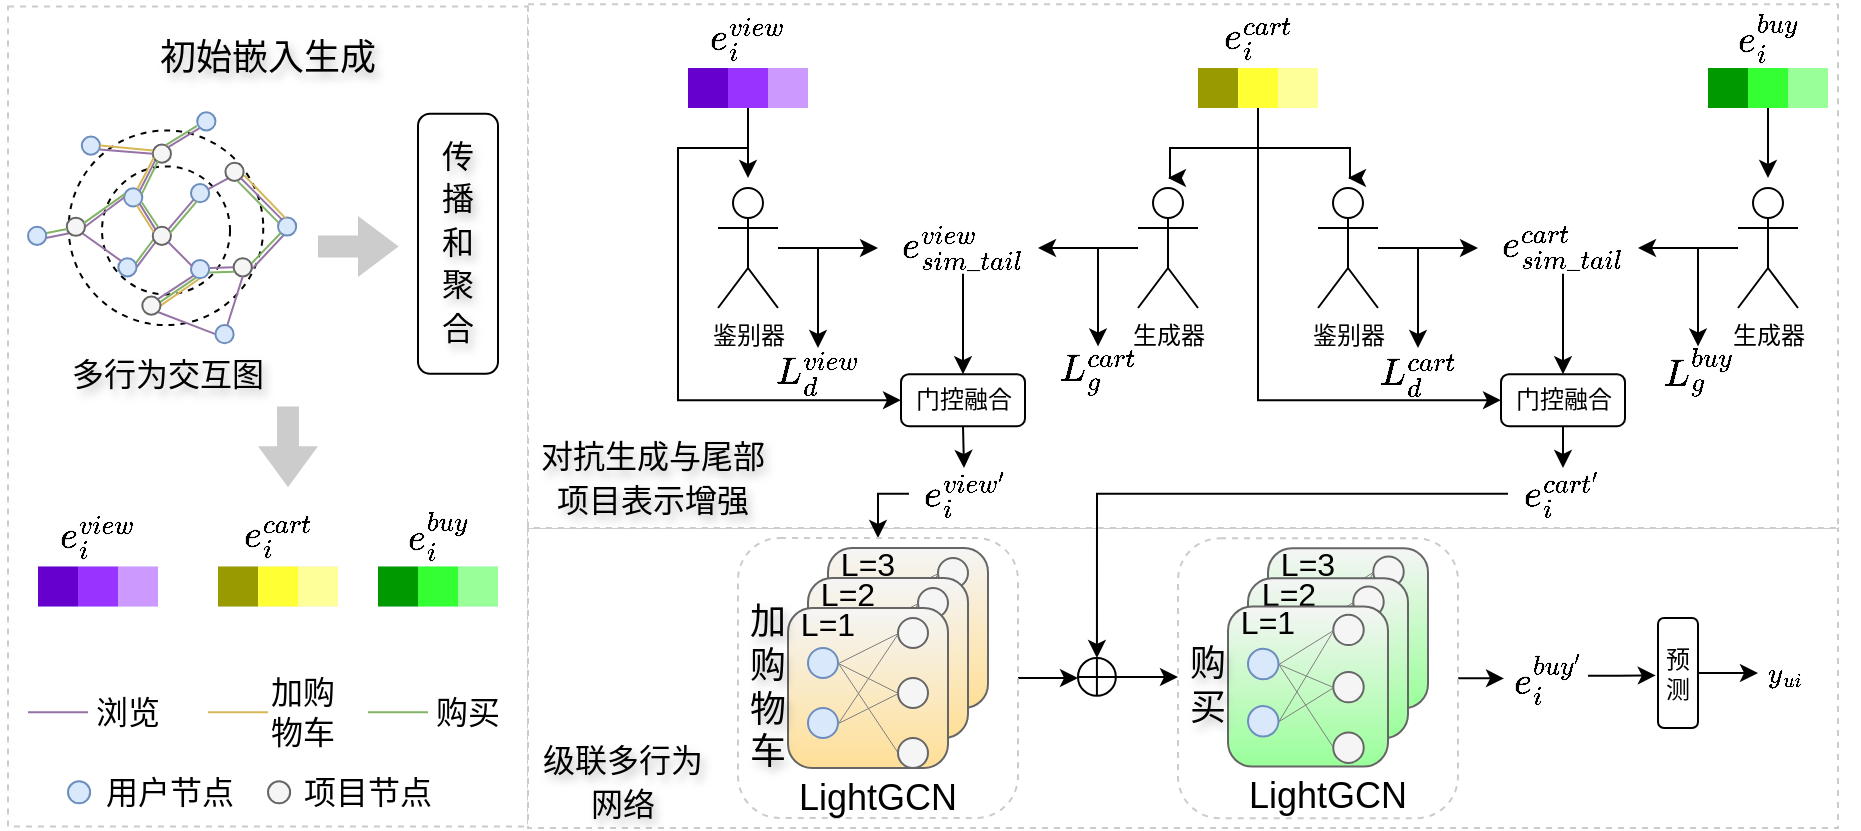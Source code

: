 <mxfile version="28.1.2">
  <diagram name="第 1 页" id="a7vEhYP6rL8GsZ4J2X63">
    <mxGraphModel dx="815" dy="425" grid="1" gridSize="5" guides="1" tooltips="1" connect="1" arrows="1" fold="1" page="1" pageScale="1" pageWidth="1169" pageHeight="827" math="1" shadow="0">
      <root>
        <mxCell id="0" />
        <mxCell id="1" parent="0" />
        <mxCell id="MW2vSJIWo7ZXO1ug8O02-76" value="" style="rounded=0;whiteSpace=wrap;html=1;strokeColor=#CCCCCC;dashed=1;" parent="1" vertex="1">
          <mxGeometry x="235" y="189.25" width="260" height="410" as="geometry" />
        </mxCell>
        <mxCell id="FkXduTycxBEro7HCxzzV-827" value="" style="rounded=0;whiteSpace=wrap;html=1;strokeColor=#CCCCCC;dashed=1;" parent="1" vertex="1">
          <mxGeometry x="495" y="450" width="655" height="150" as="geometry" />
        </mxCell>
        <mxCell id="FkXduTycxBEro7HCxzzV-693" value="" style="rounded=0;whiteSpace=wrap;html=1;strokeColor=#CCCCCC;dashed=1;" parent="1" vertex="1">
          <mxGeometry x="495" y="188.1" width="655" height="261.9" as="geometry" />
        </mxCell>
        <mxCell id="FkXduTycxBEro7HCxzzV-224" value="生成器" style="shape=umlActor;verticalLabelPosition=bottom;verticalAlign=top;html=1;outlineConnect=0;" parent="1" vertex="1">
          <mxGeometry x="800" y="280" width="30" height="60" as="geometry" />
        </mxCell>
        <mxCell id="FkXduTycxBEro7HCxzzV-225" value="鉴别器" style="shape=umlActor;verticalLabelPosition=bottom;verticalAlign=top;html=1;outlineConnect=0;" parent="1" vertex="1">
          <mxGeometry x="590" y="280" width="30" height="60" as="geometry" />
        </mxCell>
        <mxCell id="FkXduTycxBEro7HCxzzV-228" value="" style="endArrow=classic;html=1;rounded=0;" parent="1" edge="1">
          <mxGeometry width="50" height="50" relative="1" as="geometry">
            <mxPoint x="800" y="310" as="sourcePoint" />
            <mxPoint x="750" y="310" as="targetPoint" />
          </mxGeometry>
        </mxCell>
        <mxCell id="FkXduTycxBEro7HCxzzV-233" value="" style="endArrow=classic;html=1;rounded=0;" parent="1" edge="1">
          <mxGeometry width="50" height="50" relative="1" as="geometry">
            <mxPoint x="620" y="310" as="sourcePoint" />
            <mxPoint x="670" y="310" as="targetPoint" />
          </mxGeometry>
        </mxCell>
        <mxCell id="FkXduTycxBEro7HCxzzV-235" value="&lt;font style=&quot;font-size: 16px;&quot;&gt;\( L_d^{view} \)&lt;/font&gt;" style="text;html=1;align=center;verticalAlign=middle;whiteSpace=wrap;rounded=0;" parent="1" vertex="1">
          <mxGeometry x="630" y="360" width="20" height="25" as="geometry" />
        </mxCell>
        <mxCell id="FkXduTycxBEro7HCxzzV-236" value="" style="endArrow=classic;html=1;rounded=0;entryX=0.5;entryY=0;entryDx=0;entryDy=0;" parent="1" target="FkXduTycxBEro7HCxzzV-235" edge="1">
          <mxGeometry width="50" height="50" relative="1" as="geometry">
            <mxPoint x="640" y="310" as="sourcePoint" />
            <mxPoint x="775" y="370" as="targetPoint" />
          </mxGeometry>
        </mxCell>
        <mxCell id="FkXduTycxBEro7HCxzzV-238" value="&lt;font style=&quot;font-size: 16px;&quot;&gt;\( L_g^{cart} \)&lt;/font&gt;" style="text;html=1;align=center;verticalAlign=middle;whiteSpace=wrap;rounded=0;" parent="1" vertex="1">
          <mxGeometry x="770" y="359.2" width="20" height="25.8" as="geometry" />
        </mxCell>
        <mxCell id="FkXduTycxBEro7HCxzzV-239" value="" style="endArrow=classic;html=1;rounded=0;entryX=0.5;entryY=0;entryDx=0;entryDy=0;" parent="1" target="FkXduTycxBEro7HCxzzV-238" edge="1">
          <mxGeometry width="50" height="50" relative="1" as="geometry">
            <mxPoint x="780" y="310" as="sourcePoint" />
            <mxPoint x="915" y="370" as="targetPoint" />
          </mxGeometry>
        </mxCell>
        <mxCell id="FkXduTycxBEro7HCxzzV-248" style="edgeStyle=orthogonalEdgeStyle;rounded=0;orthogonalLoop=1;jettySize=auto;html=1;exitX=0.5;exitY=1;exitDx=0;exitDy=0;entryX=0.5;entryY=0;entryDx=0;entryDy=0;" parent="1" source="FkXduTycxBEro7HCxzzV-240" target="FkXduTycxBEro7HCxzzV-245" edge="1">
          <mxGeometry relative="1" as="geometry" />
        </mxCell>
        <mxCell id="FkXduTycxBEro7HCxzzV-240" value="&lt;font style=&quot;font-size: 16px;&quot;&gt;\(e_{sim\_tail}^{view}\)&lt;/font&gt;" style="text;html=1;align=center;verticalAlign=middle;whiteSpace=wrap;rounded=0;" parent="1" vertex="1">
          <mxGeometry x="685" y="297.1" width="55" height="25.8" as="geometry" />
        </mxCell>
        <mxCell id="FkXduTycxBEro7HCxzzV-486" style="edgeStyle=orthogonalEdgeStyle;rounded=0;orthogonalLoop=1;jettySize=auto;html=1;exitX=0.5;exitY=1;exitDx=0;exitDy=0;entryX=0.5;entryY=0;entryDx=0;entryDy=0;" parent="1" source="FkXduTycxBEro7HCxzzV-245" target="FkXduTycxBEro7HCxzzV-251" edge="1">
          <mxGeometry relative="1" as="geometry" />
        </mxCell>
        <mxCell id="FkXduTycxBEro7HCxzzV-245" value="门控融合" style="rounded=1;whiteSpace=wrap;html=1;" parent="1" vertex="1">
          <mxGeometry x="681.5" y="373.1" width="62" height="26" as="geometry" />
        </mxCell>
        <mxCell id="FkXduTycxBEro7HCxzzV-817" style="edgeStyle=orthogonalEdgeStyle;rounded=0;orthogonalLoop=1;jettySize=auto;html=1;exitX=0;exitY=0.5;exitDx=0;exitDy=0;entryX=0.5;entryY=0;entryDx=0;entryDy=0;" parent="1" source="FkXduTycxBEro7HCxzzV-251" target="FkXduTycxBEro7HCxzzV-706" edge="1">
          <mxGeometry relative="1" as="geometry">
            <Array as="points">
              <mxPoint x="670" y="433" />
            </Array>
          </mxGeometry>
        </mxCell>
        <mxCell id="FkXduTycxBEro7HCxzzV-251" value="&lt;font style=&quot;font-size: 16px;&quot;&gt;\(e_{i}^{view^\prime}\)&lt;/font&gt;" style="text;html=1;align=center;verticalAlign=middle;whiteSpace=wrap;rounded=0;" parent="1" vertex="1">
          <mxGeometry x="685.5" y="420.0" width="55" height="25.8" as="geometry" />
        </mxCell>
        <mxCell id="FkXduTycxBEro7HCxzzV-252" value="生成器" style="shape=umlActor;verticalLabelPosition=bottom;verticalAlign=top;html=1;outlineConnect=0;" parent="1" vertex="1">
          <mxGeometry x="1100" y="280" width="30" height="60" as="geometry" />
        </mxCell>
        <mxCell id="FkXduTycxBEro7HCxzzV-253" value="鉴别器" style="shape=umlActor;verticalLabelPosition=bottom;verticalAlign=top;html=1;outlineConnect=0;" parent="1" vertex="1">
          <mxGeometry x="890" y="280" width="30" height="60" as="geometry" />
        </mxCell>
        <mxCell id="FkXduTycxBEro7HCxzzV-254" value="" style="endArrow=classic;html=1;rounded=0;" parent="1" edge="1">
          <mxGeometry width="50" height="50" relative="1" as="geometry">
            <mxPoint x="1100" y="310" as="sourcePoint" />
            <mxPoint x="1050" y="310" as="targetPoint" />
          </mxGeometry>
        </mxCell>
        <mxCell id="FkXduTycxBEro7HCxzzV-255" value="" style="endArrow=classic;html=1;rounded=0;" parent="1" edge="1">
          <mxGeometry width="50" height="50" relative="1" as="geometry">
            <mxPoint x="920" y="310" as="sourcePoint" />
            <mxPoint x="970" y="310" as="targetPoint" />
          </mxGeometry>
        </mxCell>
        <mxCell id="FkXduTycxBEro7HCxzzV-256" value="&lt;font style=&quot;font-size: 16px;&quot;&gt;\( L_d^{cart} \)&lt;/font&gt;" style="text;html=1;align=center;verticalAlign=middle;whiteSpace=wrap;rounded=0;" parent="1" vertex="1">
          <mxGeometry x="930" y="360" width="20" height="25" as="geometry" />
        </mxCell>
        <mxCell id="FkXduTycxBEro7HCxzzV-257" value="" style="endArrow=classic;html=1;rounded=0;entryX=0.5;entryY=0;entryDx=0;entryDy=0;" parent="1" target="FkXduTycxBEro7HCxzzV-256" edge="1">
          <mxGeometry width="50" height="50" relative="1" as="geometry">
            <mxPoint x="940" y="310" as="sourcePoint" />
            <mxPoint x="1075" y="370" as="targetPoint" />
          </mxGeometry>
        </mxCell>
        <mxCell id="FkXduTycxBEro7HCxzzV-258" value="&lt;font style=&quot;font-size: 16px;&quot;&gt;\( L_g^{buy} \)&lt;/font&gt;" style="text;html=1;align=center;verticalAlign=middle;whiteSpace=wrap;rounded=0;" parent="1" vertex="1">
          <mxGeometry x="1070" y="359.2" width="20" height="25.8" as="geometry" />
        </mxCell>
        <mxCell id="FkXduTycxBEro7HCxzzV-259" value="" style="endArrow=classic;html=1;rounded=0;entryX=0.5;entryY=0;entryDx=0;entryDy=0;" parent="1" target="FkXduTycxBEro7HCxzzV-258" edge="1">
          <mxGeometry width="50" height="50" relative="1" as="geometry">
            <mxPoint x="1080" y="310" as="sourcePoint" />
            <mxPoint x="1215" y="370" as="targetPoint" />
          </mxGeometry>
        </mxCell>
        <mxCell id="FkXduTycxBEro7HCxzzV-260" style="edgeStyle=orthogonalEdgeStyle;rounded=0;orthogonalLoop=1;jettySize=auto;html=1;exitX=0.5;exitY=1;exitDx=0;exitDy=0;entryX=0.5;entryY=0;entryDx=0;entryDy=0;" parent="1" source="FkXduTycxBEro7HCxzzV-261" target="FkXduTycxBEro7HCxzzV-263" edge="1">
          <mxGeometry relative="1" as="geometry" />
        </mxCell>
        <mxCell id="FkXduTycxBEro7HCxzzV-261" value="&lt;font style=&quot;font-size: 16px;&quot;&gt;\(e_{sim\_tail}^{cart}\)&lt;/font&gt;" style="text;html=1;align=center;verticalAlign=middle;whiteSpace=wrap;rounded=0;" parent="1" vertex="1">
          <mxGeometry x="985" y="297.1" width="55" height="25.8" as="geometry" />
        </mxCell>
        <mxCell id="FkXduTycxBEro7HCxzzV-487" style="edgeStyle=orthogonalEdgeStyle;rounded=0;orthogonalLoop=1;jettySize=auto;html=1;exitX=0.5;exitY=1;exitDx=0;exitDy=0;entryX=0.5;entryY=0;entryDx=0;entryDy=0;" parent="1" source="FkXduTycxBEro7HCxzzV-263" target="FkXduTycxBEro7HCxzzV-264" edge="1">
          <mxGeometry relative="1" as="geometry" />
        </mxCell>
        <mxCell id="FkXduTycxBEro7HCxzzV-263" value="门控融合" style="rounded=1;whiteSpace=wrap;html=1;" parent="1" vertex="1">
          <mxGeometry x="981.5" y="373.1" width="62" height="26" as="geometry" />
        </mxCell>
        <mxCell id="9Xfc3zaQl3-iHb2R2gm2-25" style="edgeStyle=orthogonalEdgeStyle;rounded=0;orthogonalLoop=1;jettySize=auto;html=1;exitX=0;exitY=0.5;exitDx=0;exitDy=0;entryX=0.5;entryY=0;entryDx=0;entryDy=0;" edge="1" parent="1" source="FkXduTycxBEro7HCxzzV-264" target="FkXduTycxBEro7HCxzzV-701">
          <mxGeometry relative="1" as="geometry" />
        </mxCell>
        <mxCell id="FkXduTycxBEro7HCxzzV-264" value="&lt;font style=&quot;font-size: 16px;&quot;&gt;\(e_{i}^{cart^\prime}\)&lt;/font&gt;" style="text;html=1;align=center;verticalAlign=middle;whiteSpace=wrap;rounded=0;" parent="1" vertex="1">
          <mxGeometry x="985" y="420" width="55" height="25.8" as="geometry" />
        </mxCell>
        <mxCell id="FkXduTycxBEro7HCxzzV-477" value="&lt;font style=&quot;font-size: 16px;&quot;&gt;\(e_{i}^{buy^\prime}\)&lt;/font&gt;" style="text;html=1;align=center;verticalAlign=middle;whiteSpace=wrap;rounded=0;" parent="1" vertex="1">
          <mxGeometry x="985" y="512.1" width="40" height="25.8" as="geometry" />
        </mxCell>
        <mxCell id="FkXduTycxBEro7HCxzzV-695" value="&lt;font style=&quot;font-size: 16px;&quot;&gt;对抗生成与尾部项目表示增强&lt;/font&gt;" style="text;html=1;align=center;verticalAlign=middle;whiteSpace=wrap;rounded=1;fontSize=18;textShadow=1;strokeColor=none;" parent="1" vertex="1">
          <mxGeometry x="495" y="410" width="125" height="30" as="geometry" />
        </mxCell>
        <mxCell id="FkXduTycxBEro7HCxzzV-700" value="" style="group" parent="1" vertex="1" connectable="0">
          <mxGeometry x="770" y="515" width="20" height="20" as="geometry" />
        </mxCell>
        <mxCell id="FkXduTycxBEro7HCxzzV-701" value="" style="ellipse;whiteSpace=wrap;html=1;aspect=fixed;" parent="FkXduTycxBEro7HCxzzV-700" vertex="1">
          <mxGeometry width="18.919" height="18.919" as="geometry" />
        </mxCell>
        <mxCell id="FkXduTycxBEro7HCxzzV-702" value="" style="endArrow=none;html=1;rounded=0;exitX=0;exitY=0.5;exitDx=0;exitDy=0;entryX=1;entryY=0.5;entryDx=0;entryDy=0;" parent="FkXduTycxBEro7HCxzzV-700" source="FkXduTycxBEro7HCxzzV-701" target="FkXduTycxBEro7HCxzzV-701" edge="1">
          <mxGeometry width="50" height="50" relative="1" as="geometry">
            <mxPoint x="38.75" y="18.25" as="sourcePoint" />
            <mxPoint x="51.25" y="5.75" as="targetPoint" />
          </mxGeometry>
        </mxCell>
        <mxCell id="FkXduTycxBEro7HCxzzV-703" value="" style="endArrow=none;html=1;rounded=0;exitX=0.5;exitY=1;exitDx=0;exitDy=0;entryX=0.5;entryY=0;entryDx=0;entryDy=0;" parent="FkXduTycxBEro7HCxzzV-700" source="FkXduTycxBEro7HCxzzV-701" target="FkXduTycxBEro7HCxzzV-701" edge="1">
          <mxGeometry width="50" height="50" relative="1" as="geometry">
            <mxPoint x="50" y="10.75" as="sourcePoint" />
            <mxPoint x="70" y="10.75" as="targetPoint" />
          </mxGeometry>
        </mxCell>
        <mxCell id="FkXduTycxBEro7HCxzzV-818" style="edgeStyle=orthogonalEdgeStyle;rounded=0;orthogonalLoop=1;jettySize=auto;html=1;exitX=1;exitY=0.5;exitDx=0;exitDy=0;entryX=0;entryY=0.5;entryDx=0;entryDy=0;" parent="1" source="FkXduTycxBEro7HCxzzV-706" target="FkXduTycxBEro7HCxzzV-701" edge="1">
          <mxGeometry relative="1" as="geometry" />
        </mxCell>
        <mxCell id="FkXduTycxBEro7HCxzzV-706" value="" style="rounded=1;whiteSpace=wrap;html=1;dashed=1;strokeColor=#CCCCCC;" parent="1" vertex="1">
          <mxGeometry x="600" y="455" width="140" height="140" as="geometry" />
        </mxCell>
        <mxCell id="FkXduTycxBEro7HCxzzV-707" value="" style="group" parent="1" vertex="1" connectable="0">
          <mxGeometry x="625" y="460" width="100" height="110" as="geometry" />
        </mxCell>
        <mxCell id="FkXduTycxBEro7HCxzzV-708" value="" style="group" parent="FkXduTycxBEro7HCxzzV-707" vertex="1" connectable="0">
          <mxGeometry x="20" width="80" height="80" as="geometry" />
        </mxCell>
        <mxCell id="FkXduTycxBEro7HCxzzV-709" style="rounded=0;orthogonalLoop=1;jettySize=auto;html=1;exitX=1;exitY=0.5;exitDx=0;exitDy=0;entryX=0;entryY=0.5;entryDx=0;entryDy=0;strokeColor=#808080;align=center;verticalAlign=middle;fontFamily=Helvetica;fontSize=11;fontColor=default;labelBackgroundColor=default;endArrow=none;endFill=0;strokeWidth=0.5;" parent="FkXduTycxBEro7HCxzzV-708" source="FkXduTycxBEro7HCxzzV-711" edge="1">
          <mxGeometry relative="1" as="geometry">
            <mxPoint x="68" y="24.42" as="targetPoint" />
          </mxGeometry>
        </mxCell>
        <mxCell id="FkXduTycxBEro7HCxzzV-710" style="rounded=0;orthogonalLoop=1;jettySize=auto;html=1;exitX=1;exitY=0.5;exitDx=0;exitDy=0;entryX=0;entryY=0.5;entryDx=0;entryDy=0;strokeColor=#808080;align=center;verticalAlign=middle;fontFamily=Helvetica;fontSize=11;fontColor=default;labelBackgroundColor=default;endArrow=none;endFill=0;strokeWidth=0.5;" parent="FkXduTycxBEro7HCxzzV-708" source="FkXduTycxBEro7HCxzzV-711" edge="1">
          <mxGeometry relative="1" as="geometry">
            <mxPoint x="68" y="55.42" as="targetPoint" />
          </mxGeometry>
        </mxCell>
        <mxCell id="FkXduTycxBEro7HCxzzV-711" value="" style="ellipse;whiteSpace=wrap;html=1;aspect=fixed;fillColor=#dae8fc;strokeColor=#6c8ebf;" parent="FkXduTycxBEro7HCxzzV-708" vertex="1">
          <mxGeometry x="25" y="5" width="15" height="15" as="geometry" />
        </mxCell>
        <mxCell id="FkXduTycxBEro7HCxzzV-712" style="rounded=0;orthogonalLoop=1;jettySize=auto;html=1;exitX=1;exitY=0.5;exitDx=0;exitDy=0;entryX=0;entryY=0.5;entryDx=0;entryDy=0;strokeColor=#808080;align=center;verticalAlign=middle;fontFamily=Helvetica;fontSize=11;fontColor=default;labelBackgroundColor=default;endArrow=none;endFill=0;strokeWidth=0.5;" parent="FkXduTycxBEro7HCxzzV-708" source="FkXduTycxBEro7HCxzzV-713" edge="1">
          <mxGeometry relative="1" as="geometry">
            <mxPoint x="68" y="24.42" as="targetPoint" />
          </mxGeometry>
        </mxCell>
        <mxCell id="FkXduTycxBEro7HCxzzV-713" value="" style="ellipse;whiteSpace=wrap;html=1;aspect=fixed;fillColor=#dae8fc;strokeColor=#6c8ebf;" parent="FkXduTycxBEro7HCxzzV-708" vertex="1">
          <mxGeometry x="25" y="35" width="15" height="15" as="geometry" />
        </mxCell>
        <mxCell id="FkXduTycxBEro7HCxzzV-714" value="" style="rounded=1;whiteSpace=wrap;html=1;fillColor=#f5f5f5;strokeColor=#666666;gradientColor=#FFDF97;" parent="FkXduTycxBEro7HCxzzV-708" vertex="1">
          <mxGeometry width="80" height="80" as="geometry" />
        </mxCell>
        <mxCell id="FkXduTycxBEro7HCxzzV-715" value="" style="group" parent="FkXduTycxBEro7HCxzzV-708" vertex="1" connectable="0">
          <mxGeometry x="10" y="5" width="60" height="75" as="geometry" />
        </mxCell>
        <mxCell id="FkXduTycxBEro7HCxzzV-716" style="rounded=0;orthogonalLoop=1;jettySize=auto;html=1;exitX=1;exitY=0.5;exitDx=0;exitDy=0;entryX=0;entryY=0.5;entryDx=0;entryDy=0;endArrow=none;endFill=0;strokeColor=#808080;strokeWidth=0.5;" parent="FkXduTycxBEro7HCxzzV-715" source="FkXduTycxBEro7HCxzzV-719" target="FkXduTycxBEro7HCxzzV-720" edge="1">
          <mxGeometry relative="1" as="geometry" />
        </mxCell>
        <mxCell id="FkXduTycxBEro7HCxzzV-717" style="rounded=0;orthogonalLoop=1;jettySize=auto;html=1;exitX=1;exitY=0.5;exitDx=0;exitDy=0;entryX=0;entryY=0.5;entryDx=0;entryDy=0;strokeColor=#808080;align=center;verticalAlign=middle;fontFamily=Helvetica;fontSize=11;fontColor=default;labelBackgroundColor=default;endArrow=none;endFill=0;strokeWidth=0.5;" parent="FkXduTycxBEro7HCxzzV-715" source="FkXduTycxBEro7HCxzzV-719" target="FkXduTycxBEro7HCxzzV-721" edge="1">
          <mxGeometry relative="1" as="geometry" />
        </mxCell>
        <mxCell id="FkXduTycxBEro7HCxzzV-718" style="rounded=0;orthogonalLoop=1;jettySize=auto;html=1;exitX=1;exitY=0.5;exitDx=0;exitDy=0;entryX=0;entryY=0.5;entryDx=0;entryDy=0;strokeColor=#808080;align=center;verticalAlign=middle;fontFamily=Helvetica;fontSize=11;fontColor=default;labelBackgroundColor=default;endArrow=none;endFill=0;strokeWidth=0.5;" parent="FkXduTycxBEro7HCxzzV-715" source="FkXduTycxBEro7HCxzzV-719" target="FkXduTycxBEro7HCxzzV-722" edge="1">
          <mxGeometry relative="1" as="geometry" />
        </mxCell>
        <mxCell id="FkXduTycxBEro7HCxzzV-719" value="" style="ellipse;whiteSpace=wrap;html=1;aspect=fixed;fillColor=#dae8fc;strokeColor=#6c8ebf;" parent="FkXduTycxBEro7HCxzzV-715" vertex="1">
          <mxGeometry y="15" width="15" height="15" as="geometry" />
        </mxCell>
        <mxCell id="FkXduTycxBEro7HCxzzV-720" value="" style="ellipse;whiteSpace=wrap;html=1;aspect=fixed;fillColor=#f5f5f5;strokeColor=#666666;fontColor=#333333;" parent="FkXduTycxBEro7HCxzzV-715" vertex="1">
          <mxGeometry x="45" width="15" height="15" as="geometry" />
        </mxCell>
        <mxCell id="FkXduTycxBEro7HCxzzV-721" value="" style="ellipse;whiteSpace=wrap;html=1;aspect=fixed;fillColor=#f5f5f5;strokeColor=#666666;fontColor=#333333;" parent="FkXduTycxBEro7HCxzzV-715" vertex="1">
          <mxGeometry x="45" y="30" width="15" height="15" as="geometry" />
        </mxCell>
        <mxCell id="FkXduTycxBEro7HCxzzV-722" value="" style="ellipse;whiteSpace=wrap;html=1;aspect=fixed;fillColor=#f5f5f5;strokeColor=#666666;fontColor=#333333;" parent="FkXduTycxBEro7HCxzzV-715" vertex="1">
          <mxGeometry x="45" y="60" width="15" height="15" as="geometry" />
        </mxCell>
        <mxCell id="FkXduTycxBEro7HCxzzV-723" style="rounded=0;orthogonalLoop=1;jettySize=auto;html=1;exitX=1;exitY=0.5;exitDx=0;exitDy=0;entryX=0;entryY=0.5;entryDx=0;entryDy=0;strokeColor=#808080;align=center;verticalAlign=middle;fontFamily=Helvetica;fontSize=11;fontColor=default;labelBackgroundColor=default;endArrow=none;endFill=0;strokeWidth=0.5;" parent="FkXduTycxBEro7HCxzzV-715" source="FkXduTycxBEro7HCxzzV-725" target="FkXduTycxBEro7HCxzzV-720" edge="1">
          <mxGeometry relative="1" as="geometry" />
        </mxCell>
        <mxCell id="FkXduTycxBEro7HCxzzV-724" style="rounded=0;orthogonalLoop=1;jettySize=auto;html=1;exitX=1;exitY=0.5;exitDx=0;exitDy=0;entryX=0;entryY=0.5;entryDx=0;entryDy=0;strokeColor=#808080;align=center;verticalAlign=middle;fontFamily=Helvetica;fontSize=11;fontColor=default;labelBackgroundColor=default;endArrow=none;endFill=0;strokeWidth=0.5;" parent="FkXduTycxBEro7HCxzzV-715" source="FkXduTycxBEro7HCxzzV-725" target="FkXduTycxBEro7HCxzzV-721" edge="1">
          <mxGeometry relative="1" as="geometry" />
        </mxCell>
        <mxCell id="FkXduTycxBEro7HCxzzV-725" value="" style="ellipse;whiteSpace=wrap;html=1;aspect=fixed;fillColor=#dae8fc;strokeColor=#6c8ebf;" parent="FkXduTycxBEro7HCxzzV-715" vertex="1">
          <mxGeometry y="45" width="15" height="15" as="geometry" />
        </mxCell>
        <mxCell id="FkXduTycxBEro7HCxzzV-726" value="&lt;font style=&quot;font-size: 16px;&quot;&gt;L=3&lt;/font&gt;" style="text;html=1;align=center;verticalAlign=middle;whiteSpace=wrap;rounded=0;" parent="FkXduTycxBEro7HCxzzV-708" vertex="1">
          <mxGeometry x="5" width="30" height="15" as="geometry" />
        </mxCell>
        <mxCell id="FkXduTycxBEro7HCxzzV-727" value="" style="group" parent="FkXduTycxBEro7HCxzzV-707" vertex="1" connectable="0">
          <mxGeometry x="10" y="15" width="80" height="80" as="geometry" />
        </mxCell>
        <mxCell id="FkXduTycxBEro7HCxzzV-728" value="" style="rounded=1;whiteSpace=wrap;html=1;fillColor=#f5f5f5;strokeColor=#666666;gradientColor=#FFDF97;" parent="FkXduTycxBEro7HCxzzV-727" vertex="1">
          <mxGeometry width="80" height="80" as="geometry" />
        </mxCell>
        <mxCell id="FkXduTycxBEro7HCxzzV-729" value="" style="group" parent="FkXduTycxBEro7HCxzzV-727" vertex="1" connectable="0">
          <mxGeometry x="10" y="5" width="60" height="75" as="geometry" />
        </mxCell>
        <mxCell id="FkXduTycxBEro7HCxzzV-730" style="rounded=0;orthogonalLoop=1;jettySize=auto;html=1;exitX=1;exitY=0.5;exitDx=0;exitDy=0;entryX=0;entryY=0.5;entryDx=0;entryDy=0;endArrow=none;endFill=0;strokeColor=#808080;strokeWidth=0.5;" parent="FkXduTycxBEro7HCxzzV-729" source="FkXduTycxBEro7HCxzzV-733" target="FkXduTycxBEro7HCxzzV-734" edge="1">
          <mxGeometry relative="1" as="geometry" />
        </mxCell>
        <mxCell id="FkXduTycxBEro7HCxzzV-731" style="rounded=0;orthogonalLoop=1;jettySize=auto;html=1;exitX=1;exitY=0.5;exitDx=0;exitDy=0;entryX=0;entryY=0.5;entryDx=0;entryDy=0;strokeColor=#808080;align=center;verticalAlign=middle;fontFamily=Helvetica;fontSize=11;fontColor=default;labelBackgroundColor=default;endArrow=none;endFill=0;strokeWidth=0.5;" parent="FkXduTycxBEro7HCxzzV-729" source="FkXduTycxBEro7HCxzzV-733" target="FkXduTycxBEro7HCxzzV-735" edge="1">
          <mxGeometry relative="1" as="geometry" />
        </mxCell>
        <mxCell id="FkXduTycxBEro7HCxzzV-732" style="rounded=0;orthogonalLoop=1;jettySize=auto;html=1;exitX=1;exitY=0.5;exitDx=0;exitDy=0;entryX=0;entryY=0.5;entryDx=0;entryDy=0;strokeColor=#808080;align=center;verticalAlign=middle;fontFamily=Helvetica;fontSize=11;fontColor=default;labelBackgroundColor=default;endArrow=none;endFill=0;strokeWidth=0.5;" parent="FkXduTycxBEro7HCxzzV-729" source="FkXduTycxBEro7HCxzzV-733" target="FkXduTycxBEro7HCxzzV-736" edge="1">
          <mxGeometry relative="1" as="geometry" />
        </mxCell>
        <mxCell id="FkXduTycxBEro7HCxzzV-733" value="" style="ellipse;whiteSpace=wrap;html=1;aspect=fixed;fillColor=#dae8fc;strokeColor=#6c8ebf;" parent="FkXduTycxBEro7HCxzzV-729" vertex="1">
          <mxGeometry y="15" width="15" height="15" as="geometry" />
        </mxCell>
        <mxCell id="FkXduTycxBEro7HCxzzV-734" value="" style="ellipse;whiteSpace=wrap;html=1;aspect=fixed;fillColor=#f5f5f5;strokeColor=#666666;fontColor=#333333;" parent="FkXduTycxBEro7HCxzzV-729" vertex="1">
          <mxGeometry x="45" width="15" height="15" as="geometry" />
        </mxCell>
        <mxCell id="FkXduTycxBEro7HCxzzV-735" value="" style="ellipse;whiteSpace=wrap;html=1;aspect=fixed;fillColor=#f5f5f5;strokeColor=#666666;fontColor=#333333;" parent="FkXduTycxBEro7HCxzzV-729" vertex="1">
          <mxGeometry x="45" y="30" width="15" height="15" as="geometry" />
        </mxCell>
        <mxCell id="FkXduTycxBEro7HCxzzV-736" value="" style="ellipse;whiteSpace=wrap;html=1;aspect=fixed;fillColor=#f5f5f5;strokeColor=#666666;fontColor=#333333;" parent="FkXduTycxBEro7HCxzzV-729" vertex="1">
          <mxGeometry x="45" y="60" width="15" height="15" as="geometry" />
        </mxCell>
        <mxCell id="FkXduTycxBEro7HCxzzV-737" style="rounded=0;orthogonalLoop=1;jettySize=auto;html=1;exitX=1;exitY=0.5;exitDx=0;exitDy=0;entryX=0;entryY=0.5;entryDx=0;entryDy=0;strokeColor=#808080;align=center;verticalAlign=middle;fontFamily=Helvetica;fontSize=11;fontColor=default;labelBackgroundColor=default;endArrow=none;endFill=0;strokeWidth=0.5;" parent="FkXduTycxBEro7HCxzzV-729" source="FkXduTycxBEro7HCxzzV-739" target="FkXduTycxBEro7HCxzzV-734" edge="1">
          <mxGeometry relative="1" as="geometry" />
        </mxCell>
        <mxCell id="FkXduTycxBEro7HCxzzV-738" style="rounded=0;orthogonalLoop=1;jettySize=auto;html=1;exitX=1;exitY=0.5;exitDx=0;exitDy=0;entryX=0;entryY=0.5;entryDx=0;entryDy=0;strokeColor=#808080;align=center;verticalAlign=middle;fontFamily=Helvetica;fontSize=11;fontColor=default;labelBackgroundColor=default;endArrow=none;endFill=0;strokeWidth=0.5;" parent="FkXduTycxBEro7HCxzzV-729" source="FkXduTycxBEro7HCxzzV-739" target="FkXduTycxBEro7HCxzzV-735" edge="1">
          <mxGeometry relative="1" as="geometry" />
        </mxCell>
        <mxCell id="FkXduTycxBEro7HCxzzV-739" value="" style="ellipse;whiteSpace=wrap;html=1;aspect=fixed;fillColor=#dae8fc;strokeColor=#6c8ebf;" parent="FkXduTycxBEro7HCxzzV-729" vertex="1">
          <mxGeometry y="45" width="15" height="15" as="geometry" />
        </mxCell>
        <mxCell id="FkXduTycxBEro7HCxzzV-740" value="&lt;font style=&quot;font-size: 16px;&quot;&gt;L=2&lt;/font&gt;" style="text;html=1;align=center;verticalAlign=middle;whiteSpace=wrap;rounded=0;" parent="FkXduTycxBEro7HCxzzV-727" vertex="1">
          <mxGeometry x="5" width="30" height="15" as="geometry" />
        </mxCell>
        <mxCell id="FkXduTycxBEro7HCxzzV-741" value="" style="group" parent="FkXduTycxBEro7HCxzzV-707" vertex="1" connectable="0">
          <mxGeometry y="30" width="80" height="80" as="geometry" />
        </mxCell>
        <mxCell id="FkXduTycxBEro7HCxzzV-742" value="" style="rounded=1;whiteSpace=wrap;html=1;fillColor=#f5f5f5;strokeColor=#666666;gradientColor=#FFDF97;" parent="FkXduTycxBEro7HCxzzV-741" vertex="1">
          <mxGeometry width="80" height="80" as="geometry" />
        </mxCell>
        <mxCell id="FkXduTycxBEro7HCxzzV-743" value="" style="group" parent="FkXduTycxBEro7HCxzzV-741" vertex="1" connectable="0">
          <mxGeometry x="10" y="5" width="60" height="75" as="geometry" />
        </mxCell>
        <mxCell id="FkXduTycxBEro7HCxzzV-744" style="rounded=0;orthogonalLoop=1;jettySize=auto;html=1;exitX=1;exitY=0.5;exitDx=0;exitDy=0;entryX=0;entryY=0.5;entryDx=0;entryDy=0;endArrow=none;endFill=0;strokeColor=#808080;strokeWidth=0.5;" parent="FkXduTycxBEro7HCxzzV-743" source="FkXduTycxBEro7HCxzzV-747" target="FkXduTycxBEro7HCxzzV-748" edge="1">
          <mxGeometry relative="1" as="geometry" />
        </mxCell>
        <mxCell id="FkXduTycxBEro7HCxzzV-745" style="rounded=0;orthogonalLoop=1;jettySize=auto;html=1;exitX=1;exitY=0.5;exitDx=0;exitDy=0;entryX=0;entryY=0.5;entryDx=0;entryDy=0;strokeColor=#808080;align=center;verticalAlign=middle;fontFamily=Helvetica;fontSize=11;fontColor=default;labelBackgroundColor=default;endArrow=none;endFill=0;strokeWidth=0.5;" parent="FkXduTycxBEro7HCxzzV-743" source="FkXduTycxBEro7HCxzzV-747" target="FkXduTycxBEro7HCxzzV-749" edge="1">
          <mxGeometry relative="1" as="geometry" />
        </mxCell>
        <mxCell id="FkXduTycxBEro7HCxzzV-746" style="rounded=0;orthogonalLoop=1;jettySize=auto;html=1;exitX=1;exitY=0.5;exitDx=0;exitDy=0;entryX=0;entryY=0.5;entryDx=0;entryDy=0;strokeColor=#808080;align=center;verticalAlign=middle;fontFamily=Helvetica;fontSize=11;fontColor=default;labelBackgroundColor=default;endArrow=none;endFill=0;strokeWidth=0.5;" parent="FkXduTycxBEro7HCxzzV-743" source="FkXduTycxBEro7HCxzzV-747" target="FkXduTycxBEro7HCxzzV-750" edge="1">
          <mxGeometry relative="1" as="geometry" />
        </mxCell>
        <mxCell id="FkXduTycxBEro7HCxzzV-747" value="" style="ellipse;whiteSpace=wrap;html=1;aspect=fixed;fillColor=#dae8fc;strokeColor=#6c8ebf;" parent="FkXduTycxBEro7HCxzzV-743" vertex="1">
          <mxGeometry y="15" width="15" height="15" as="geometry" />
        </mxCell>
        <mxCell id="FkXduTycxBEro7HCxzzV-748" value="" style="ellipse;whiteSpace=wrap;html=1;aspect=fixed;fillColor=#f5f5f5;strokeColor=#666666;fontColor=#333333;" parent="FkXduTycxBEro7HCxzzV-743" vertex="1">
          <mxGeometry x="45" width="15" height="15" as="geometry" />
        </mxCell>
        <mxCell id="FkXduTycxBEro7HCxzzV-749" value="" style="ellipse;whiteSpace=wrap;html=1;aspect=fixed;fillColor=#f5f5f5;strokeColor=#666666;fontColor=#333333;" parent="FkXduTycxBEro7HCxzzV-743" vertex="1">
          <mxGeometry x="45" y="30" width="15" height="15" as="geometry" />
        </mxCell>
        <mxCell id="FkXduTycxBEro7HCxzzV-750" value="" style="ellipse;whiteSpace=wrap;html=1;aspect=fixed;fillColor=#f5f5f5;strokeColor=#666666;fontColor=#333333;" parent="FkXduTycxBEro7HCxzzV-743" vertex="1">
          <mxGeometry x="45" y="60" width="15" height="15" as="geometry" />
        </mxCell>
        <mxCell id="FkXduTycxBEro7HCxzzV-751" style="rounded=0;orthogonalLoop=1;jettySize=auto;html=1;exitX=1;exitY=0.5;exitDx=0;exitDy=0;entryX=0;entryY=0.5;entryDx=0;entryDy=0;strokeColor=#808080;align=center;verticalAlign=middle;fontFamily=Helvetica;fontSize=11;fontColor=default;labelBackgroundColor=default;endArrow=none;endFill=0;strokeWidth=0.5;" parent="FkXduTycxBEro7HCxzzV-743" source="FkXduTycxBEro7HCxzzV-753" target="FkXduTycxBEro7HCxzzV-748" edge="1">
          <mxGeometry relative="1" as="geometry" />
        </mxCell>
        <mxCell id="FkXduTycxBEro7HCxzzV-752" style="rounded=0;orthogonalLoop=1;jettySize=auto;html=1;exitX=1;exitY=0.5;exitDx=0;exitDy=0;entryX=0;entryY=0.5;entryDx=0;entryDy=0;strokeColor=#808080;align=center;verticalAlign=middle;fontFamily=Helvetica;fontSize=11;fontColor=default;labelBackgroundColor=default;endArrow=none;endFill=0;strokeWidth=0.5;" parent="FkXduTycxBEro7HCxzzV-743" source="FkXduTycxBEro7HCxzzV-753" target="FkXduTycxBEro7HCxzzV-749" edge="1">
          <mxGeometry relative="1" as="geometry" />
        </mxCell>
        <mxCell id="FkXduTycxBEro7HCxzzV-753" value="" style="ellipse;whiteSpace=wrap;html=1;aspect=fixed;fillColor=#dae8fc;strokeColor=#6c8ebf;" parent="FkXduTycxBEro7HCxzzV-743" vertex="1">
          <mxGeometry y="45" width="15" height="15" as="geometry" />
        </mxCell>
        <mxCell id="FkXduTycxBEro7HCxzzV-754" value="&lt;font style=&quot;font-size: 16px;&quot;&gt;L=1&lt;/font&gt;" style="text;html=1;align=center;verticalAlign=middle;whiteSpace=wrap;rounded=0;" parent="FkXduTycxBEro7HCxzzV-741" vertex="1">
          <mxGeometry x="5" width="30" height="15" as="geometry" />
        </mxCell>
        <mxCell id="FkXduTycxBEro7HCxzzV-755" value="&lt;font style=&quot;font-size: 18px;&quot;&gt;加购物车&lt;/font&gt;" style="text;html=1;align=center;verticalAlign=middle;whiteSpace=wrap;rounded=0;textShadow=1;" parent="1" vertex="1">
          <mxGeometry x="605" y="520" width="20" height="20" as="geometry" />
        </mxCell>
        <mxCell id="FkXduTycxBEro7HCxzzV-806" value="" style="group" parent="1" vertex="1" connectable="0">
          <mxGeometry x="820" y="455.15" width="140" height="144.1" as="geometry" />
        </mxCell>
        <mxCell id="FkXduTycxBEro7HCxzzV-811" style="edgeStyle=orthogonalEdgeStyle;rounded=0;orthogonalLoop=1;jettySize=auto;html=1;exitX=1;exitY=0.5;exitDx=0;exitDy=0;" parent="FkXduTycxBEro7HCxzzV-806" source="FkXduTycxBEro7HCxzzV-756" edge="1">
          <mxGeometry relative="1" as="geometry">
            <mxPoint x="163" y="70.74" as="targetPoint" />
          </mxGeometry>
        </mxCell>
        <mxCell id="FkXduTycxBEro7HCxzzV-756" value="" style="rounded=1;whiteSpace=wrap;html=1;dashed=1;strokeColor=#CCCCCC;" parent="FkXduTycxBEro7HCxzzV-806" vertex="1">
          <mxGeometry width="140" height="140" as="geometry" />
        </mxCell>
        <mxCell id="FkXduTycxBEro7HCxzzV-757" value="" style="group" parent="FkXduTycxBEro7HCxzzV-806" vertex="1" connectable="0">
          <mxGeometry x="25" y="5" width="100" height="109.1" as="geometry" />
        </mxCell>
        <mxCell id="FkXduTycxBEro7HCxzzV-758" value="" style="group" parent="FkXduTycxBEro7HCxzzV-757" vertex="1" connectable="0">
          <mxGeometry x="20" width="80" height="80" as="geometry" />
        </mxCell>
        <mxCell id="FkXduTycxBEro7HCxzzV-759" style="rounded=0;orthogonalLoop=1;jettySize=auto;html=1;exitX=1;exitY=0.5;exitDx=0;exitDy=0;entryX=0;entryY=0.5;entryDx=0;entryDy=0;strokeColor=#808080;align=center;verticalAlign=middle;fontFamily=Helvetica;fontSize=11;fontColor=default;labelBackgroundColor=default;endArrow=none;endFill=0;strokeWidth=0.5;" parent="FkXduTycxBEro7HCxzzV-758" source="FkXduTycxBEro7HCxzzV-761" edge="1">
          <mxGeometry relative="1" as="geometry">
            <mxPoint x="68" y="24.42" as="targetPoint" />
          </mxGeometry>
        </mxCell>
        <mxCell id="FkXduTycxBEro7HCxzzV-760" style="rounded=0;orthogonalLoop=1;jettySize=auto;html=1;exitX=1;exitY=0.5;exitDx=0;exitDy=0;entryX=0;entryY=0.5;entryDx=0;entryDy=0;strokeColor=#808080;align=center;verticalAlign=middle;fontFamily=Helvetica;fontSize=11;fontColor=default;labelBackgroundColor=default;endArrow=none;endFill=0;strokeWidth=0.5;" parent="FkXduTycxBEro7HCxzzV-758" source="FkXduTycxBEro7HCxzzV-761" edge="1">
          <mxGeometry relative="1" as="geometry">
            <mxPoint x="68" y="55.42" as="targetPoint" />
          </mxGeometry>
        </mxCell>
        <mxCell id="FkXduTycxBEro7HCxzzV-761" value="" style="ellipse;whiteSpace=wrap;html=1;aspect=fixed;fillColor=#dae8fc;strokeColor=#6c8ebf;" parent="FkXduTycxBEro7HCxzzV-758" vertex="1">
          <mxGeometry x="25" y="5.465" width="15.228" height="15.228" as="geometry" />
        </mxCell>
        <mxCell id="FkXduTycxBEro7HCxzzV-762" style="rounded=0;orthogonalLoop=1;jettySize=auto;html=1;exitX=1;exitY=0.5;exitDx=0;exitDy=0;entryX=0;entryY=0.5;entryDx=0;entryDy=0;strokeColor=#808080;align=center;verticalAlign=middle;fontFamily=Helvetica;fontSize=11;fontColor=default;labelBackgroundColor=default;endArrow=none;endFill=0;strokeWidth=0.5;" parent="FkXduTycxBEro7HCxzzV-758" source="FkXduTycxBEro7HCxzzV-763" edge="1">
          <mxGeometry relative="1" as="geometry">
            <mxPoint x="68" y="24.42" as="targetPoint" />
          </mxGeometry>
        </mxCell>
        <mxCell id="FkXduTycxBEro7HCxzzV-763" value="" style="ellipse;whiteSpace=wrap;html=1;aspect=fixed;fillColor=#dae8fc;strokeColor=#6c8ebf;" parent="FkXduTycxBEro7HCxzzV-758" vertex="1">
          <mxGeometry x="25" y="34.088" width="15.228" height="15.228" as="geometry" />
        </mxCell>
        <mxCell id="FkXduTycxBEro7HCxzzV-764" value="" style="rounded=1;whiteSpace=wrap;html=1;fillColor=#f5f5f5;strokeColor=#666666;gradientColor=#99FF99;" parent="FkXduTycxBEro7HCxzzV-758" vertex="1">
          <mxGeometry width="80" height="80" as="geometry" />
        </mxCell>
        <mxCell id="FkXduTycxBEro7HCxzzV-765" value="" style="group" parent="FkXduTycxBEro7HCxzzV-758" vertex="1" connectable="0">
          <mxGeometry x="10" y="4.07" width="60" height="75.93" as="geometry" />
        </mxCell>
        <mxCell id="FkXduTycxBEro7HCxzzV-766" style="rounded=0;orthogonalLoop=1;jettySize=auto;html=1;exitX=1;exitY=0.5;exitDx=0;exitDy=0;entryX=0;entryY=0.5;entryDx=0;entryDy=0;endArrow=none;endFill=0;strokeColor=#808080;strokeWidth=0.5;" parent="FkXduTycxBEro7HCxzzV-765" source="FkXduTycxBEro7HCxzzV-769" target="FkXduTycxBEro7HCxzzV-770" edge="1">
          <mxGeometry relative="1" as="geometry" />
        </mxCell>
        <mxCell id="FkXduTycxBEro7HCxzzV-767" style="rounded=0;orthogonalLoop=1;jettySize=auto;html=1;exitX=1;exitY=0.5;exitDx=0;exitDy=0;entryX=0;entryY=0.5;entryDx=0;entryDy=0;strokeColor=#808080;align=center;verticalAlign=middle;fontFamily=Helvetica;fontSize=11;fontColor=default;labelBackgroundColor=default;endArrow=none;endFill=0;strokeWidth=0.5;" parent="FkXduTycxBEro7HCxzzV-765" source="FkXduTycxBEro7HCxzzV-769" target="FkXduTycxBEro7HCxzzV-771" edge="1">
          <mxGeometry relative="1" as="geometry" />
        </mxCell>
        <mxCell id="FkXduTycxBEro7HCxzzV-768" style="rounded=0;orthogonalLoop=1;jettySize=auto;html=1;exitX=1;exitY=0.5;exitDx=0;exitDy=0;entryX=0;entryY=0.5;entryDx=0;entryDy=0;strokeColor=#808080;align=center;verticalAlign=middle;fontFamily=Helvetica;fontSize=11;fontColor=default;labelBackgroundColor=default;endArrow=none;endFill=0;strokeWidth=0.5;" parent="FkXduTycxBEro7HCxzzV-765" source="FkXduTycxBEro7HCxzzV-769" target="FkXduTycxBEro7HCxzzV-772" edge="1">
          <mxGeometry relative="1" as="geometry" />
        </mxCell>
        <mxCell id="FkXduTycxBEro7HCxzzV-769" value="" style="ellipse;whiteSpace=wrap;html=1;aspect=fixed;fillColor=#dae8fc;strokeColor=#6c8ebf;" parent="FkXduTycxBEro7HCxzzV-765" vertex="1">
          <mxGeometry y="17.045" width="15.228" height="15.228" as="geometry" />
        </mxCell>
        <mxCell id="FkXduTycxBEro7HCxzzV-770" value="" style="ellipse;whiteSpace=wrap;html=1;aspect=fixed;fillColor=#f5f5f5;strokeColor=#666666;fontColor=#333333;" parent="FkXduTycxBEro7HCxzzV-765" vertex="1">
          <mxGeometry x="42.638" width="15.228" height="15.228" as="geometry" />
        </mxCell>
        <mxCell id="FkXduTycxBEro7HCxzzV-771" value="" style="ellipse;whiteSpace=wrap;html=1;aspect=fixed;fillColor=#f5f5f5;strokeColor=#666666;fontColor=#333333;" parent="FkXduTycxBEro7HCxzzV-765" vertex="1">
          <mxGeometry x="42.638" y="28.622" width="15.228" height="15.228" as="geometry" />
        </mxCell>
        <mxCell id="FkXduTycxBEro7HCxzzV-772" value="" style="ellipse;whiteSpace=wrap;html=1;aspect=fixed;fillColor=#f5f5f5;strokeColor=#666666;fontColor=#333333;" parent="FkXduTycxBEro7HCxzzV-765" vertex="1">
          <mxGeometry x="42.638" y="58.891" width="15.228" height="15.228" as="geometry" />
        </mxCell>
        <mxCell id="FkXduTycxBEro7HCxzzV-773" style="rounded=0;orthogonalLoop=1;jettySize=auto;html=1;exitX=1;exitY=0.5;exitDx=0;exitDy=0;entryX=0;entryY=0.5;entryDx=0;entryDy=0;strokeColor=#808080;align=center;verticalAlign=middle;fontFamily=Helvetica;fontSize=11;fontColor=default;labelBackgroundColor=default;endArrow=none;endFill=0;strokeWidth=0.5;" parent="FkXduTycxBEro7HCxzzV-765" source="FkXduTycxBEro7HCxzzV-775" target="FkXduTycxBEro7HCxzzV-770" edge="1">
          <mxGeometry relative="1" as="geometry" />
        </mxCell>
        <mxCell id="FkXduTycxBEro7HCxzzV-774" style="rounded=0;orthogonalLoop=1;jettySize=auto;html=1;exitX=1;exitY=0.5;exitDx=0;exitDy=0;entryX=0;entryY=0.5;entryDx=0;entryDy=0;strokeColor=#808080;align=center;verticalAlign=middle;fontFamily=Helvetica;fontSize=11;fontColor=default;labelBackgroundColor=default;endArrow=none;endFill=0;strokeWidth=0.5;" parent="FkXduTycxBEro7HCxzzV-765" source="FkXduTycxBEro7HCxzzV-775" target="FkXduTycxBEro7HCxzzV-771" edge="1">
          <mxGeometry relative="1" as="geometry" />
        </mxCell>
        <mxCell id="FkXduTycxBEro7HCxzzV-775" value="" style="ellipse;whiteSpace=wrap;html=1;aspect=fixed;fillColor=#dae8fc;strokeColor=#6c8ebf;" parent="FkXduTycxBEro7HCxzzV-765" vertex="1">
          <mxGeometry y="45.668" width="15.228" height="15.228" as="geometry" />
        </mxCell>
        <mxCell id="FkXduTycxBEro7HCxzzV-776" value="&lt;font style=&quot;font-size: 16px;&quot;&gt;L=3&lt;/font&gt;" style="text;html=1;align=center;verticalAlign=middle;whiteSpace=wrap;rounded=0;" parent="FkXduTycxBEro7HCxzzV-758" vertex="1">
          <mxGeometry x="5" width="30" height="15.75" as="geometry" />
        </mxCell>
        <mxCell id="FkXduTycxBEro7HCxzzV-777" value="" style="group" parent="FkXduTycxBEro7HCxzzV-757" vertex="1" connectable="0">
          <mxGeometry x="10" y="15" width="80" height="80" as="geometry" />
        </mxCell>
        <mxCell id="FkXduTycxBEro7HCxzzV-778" value="" style="rounded=1;whiteSpace=wrap;html=1;fillColor=#f5f5f5;strokeColor=#666666;gradientColor=#99FF99;" parent="FkXduTycxBEro7HCxzzV-777" vertex="1">
          <mxGeometry width="80" height="80" as="geometry" />
        </mxCell>
        <mxCell id="FkXduTycxBEro7HCxzzV-779" value="" style="group" parent="FkXduTycxBEro7HCxzzV-777" vertex="1" connectable="0">
          <mxGeometry x="10" y="4.07" width="60" height="75.93" as="geometry" />
        </mxCell>
        <mxCell id="FkXduTycxBEro7HCxzzV-780" style="rounded=0;orthogonalLoop=1;jettySize=auto;html=1;exitX=1;exitY=0.5;exitDx=0;exitDy=0;entryX=0;entryY=0.5;entryDx=0;entryDy=0;endArrow=none;endFill=0;strokeColor=#808080;strokeWidth=0.5;" parent="FkXduTycxBEro7HCxzzV-779" source="FkXduTycxBEro7HCxzzV-783" target="FkXduTycxBEro7HCxzzV-784" edge="1">
          <mxGeometry relative="1" as="geometry" />
        </mxCell>
        <mxCell id="FkXduTycxBEro7HCxzzV-781" style="rounded=0;orthogonalLoop=1;jettySize=auto;html=1;exitX=1;exitY=0.5;exitDx=0;exitDy=0;entryX=0;entryY=0.5;entryDx=0;entryDy=0;strokeColor=#808080;align=center;verticalAlign=middle;fontFamily=Helvetica;fontSize=11;fontColor=default;labelBackgroundColor=default;endArrow=none;endFill=0;strokeWidth=0.5;" parent="FkXduTycxBEro7HCxzzV-779" source="FkXduTycxBEro7HCxzzV-783" target="FkXduTycxBEro7HCxzzV-785" edge="1">
          <mxGeometry relative="1" as="geometry" />
        </mxCell>
        <mxCell id="FkXduTycxBEro7HCxzzV-782" style="rounded=0;orthogonalLoop=1;jettySize=auto;html=1;exitX=1;exitY=0.5;exitDx=0;exitDy=0;entryX=0;entryY=0.5;entryDx=0;entryDy=0;strokeColor=#808080;align=center;verticalAlign=middle;fontFamily=Helvetica;fontSize=11;fontColor=default;labelBackgroundColor=default;endArrow=none;endFill=0;strokeWidth=0.5;" parent="FkXduTycxBEro7HCxzzV-779" source="FkXduTycxBEro7HCxzzV-783" target="FkXduTycxBEro7HCxzzV-786" edge="1">
          <mxGeometry relative="1" as="geometry" />
        </mxCell>
        <mxCell id="FkXduTycxBEro7HCxzzV-783" value="" style="ellipse;whiteSpace=wrap;html=1;aspect=fixed;fillColor=#dae8fc;strokeColor=#6c8ebf;" parent="FkXduTycxBEro7HCxzzV-779" vertex="1">
          <mxGeometry y="17.045" width="15.228" height="15.228" as="geometry" />
        </mxCell>
        <mxCell id="FkXduTycxBEro7HCxzzV-784" value="" style="ellipse;whiteSpace=wrap;html=1;aspect=fixed;fillColor=#f5f5f5;strokeColor=#666666;fontColor=#333333;" parent="FkXduTycxBEro7HCxzzV-779" vertex="1">
          <mxGeometry x="42.638" width="15.228" height="15.228" as="geometry" />
        </mxCell>
        <mxCell id="FkXduTycxBEro7HCxzzV-785" value="" style="ellipse;whiteSpace=wrap;html=1;aspect=fixed;fillColor=#f5f5f5;strokeColor=#666666;fontColor=#333333;" parent="FkXduTycxBEro7HCxzzV-779" vertex="1">
          <mxGeometry x="42.638" y="28.622" width="15.228" height="15.228" as="geometry" />
        </mxCell>
        <mxCell id="FkXduTycxBEro7HCxzzV-786" value="" style="ellipse;whiteSpace=wrap;html=1;aspect=fixed;fillColor=#f5f5f5;strokeColor=#666666;fontColor=#333333;" parent="FkXduTycxBEro7HCxzzV-779" vertex="1">
          <mxGeometry x="42.638" y="58.891" width="15.228" height="15.228" as="geometry" />
        </mxCell>
        <mxCell id="FkXduTycxBEro7HCxzzV-787" style="rounded=0;orthogonalLoop=1;jettySize=auto;html=1;exitX=1;exitY=0.5;exitDx=0;exitDy=0;entryX=0;entryY=0.5;entryDx=0;entryDy=0;strokeColor=#808080;align=center;verticalAlign=middle;fontFamily=Helvetica;fontSize=11;fontColor=default;labelBackgroundColor=default;endArrow=none;endFill=0;strokeWidth=0.5;" parent="FkXduTycxBEro7HCxzzV-779" source="FkXduTycxBEro7HCxzzV-789" target="FkXduTycxBEro7HCxzzV-784" edge="1">
          <mxGeometry relative="1" as="geometry" />
        </mxCell>
        <mxCell id="FkXduTycxBEro7HCxzzV-788" style="rounded=0;orthogonalLoop=1;jettySize=auto;html=1;exitX=1;exitY=0.5;exitDx=0;exitDy=0;entryX=0;entryY=0.5;entryDx=0;entryDy=0;strokeColor=#808080;align=center;verticalAlign=middle;fontFamily=Helvetica;fontSize=11;fontColor=default;labelBackgroundColor=default;endArrow=none;endFill=0;strokeWidth=0.5;" parent="FkXduTycxBEro7HCxzzV-779" source="FkXduTycxBEro7HCxzzV-789" target="FkXduTycxBEro7HCxzzV-785" edge="1">
          <mxGeometry relative="1" as="geometry" />
        </mxCell>
        <mxCell id="FkXduTycxBEro7HCxzzV-789" value="" style="ellipse;whiteSpace=wrap;html=1;aspect=fixed;fillColor=#dae8fc;strokeColor=#6c8ebf;" parent="FkXduTycxBEro7HCxzzV-779" vertex="1">
          <mxGeometry y="45.668" width="15.228" height="15.228" as="geometry" />
        </mxCell>
        <mxCell id="FkXduTycxBEro7HCxzzV-790" value="&lt;font style=&quot;font-size: 16px;&quot;&gt;L=2&lt;/font&gt;" style="text;html=1;align=center;verticalAlign=middle;whiteSpace=wrap;rounded=0;" parent="FkXduTycxBEro7HCxzzV-777" vertex="1">
          <mxGeometry x="5" y="1.4" width="31.31" height="12.67" as="geometry" />
        </mxCell>
        <mxCell id="FkXduTycxBEro7HCxzzV-791" value="" style="group" parent="FkXduTycxBEro7HCxzzV-757" vertex="1" connectable="0">
          <mxGeometry y="29.1" width="80" height="80" as="geometry" />
        </mxCell>
        <mxCell id="FkXduTycxBEro7HCxzzV-792" value="" style="rounded=1;whiteSpace=wrap;html=1;fillColor=#f5f5f5;strokeColor=#666666;gradientColor=#99FF99;" parent="FkXduTycxBEro7HCxzzV-791" vertex="1">
          <mxGeometry width="80" height="80" as="geometry" />
        </mxCell>
        <mxCell id="FkXduTycxBEro7HCxzzV-793" value="" style="group" parent="FkXduTycxBEro7HCxzzV-791" vertex="1" connectable="0">
          <mxGeometry x="10" y="4.07" width="60" height="75.93" as="geometry" />
        </mxCell>
        <mxCell id="FkXduTycxBEro7HCxzzV-794" style="rounded=0;orthogonalLoop=1;jettySize=auto;html=1;exitX=1;exitY=0.5;exitDx=0;exitDy=0;entryX=0;entryY=0.5;entryDx=0;entryDy=0;endArrow=none;endFill=0;strokeColor=#808080;strokeWidth=0.5;" parent="FkXduTycxBEro7HCxzzV-793" source="FkXduTycxBEro7HCxzzV-797" target="FkXduTycxBEro7HCxzzV-798" edge="1">
          <mxGeometry relative="1" as="geometry" />
        </mxCell>
        <mxCell id="FkXduTycxBEro7HCxzzV-795" style="rounded=0;orthogonalLoop=1;jettySize=auto;html=1;exitX=1;exitY=0.5;exitDx=0;exitDy=0;entryX=0;entryY=0.5;entryDx=0;entryDy=0;strokeColor=#808080;align=center;verticalAlign=middle;fontFamily=Helvetica;fontSize=11;fontColor=default;labelBackgroundColor=default;endArrow=none;endFill=0;strokeWidth=0.5;" parent="FkXduTycxBEro7HCxzzV-793" source="FkXduTycxBEro7HCxzzV-797" target="FkXduTycxBEro7HCxzzV-799" edge="1">
          <mxGeometry relative="1" as="geometry" />
        </mxCell>
        <mxCell id="FkXduTycxBEro7HCxzzV-796" style="rounded=0;orthogonalLoop=1;jettySize=auto;html=1;exitX=1;exitY=0.5;exitDx=0;exitDy=0;entryX=0;entryY=0.5;entryDx=0;entryDy=0;strokeColor=#808080;align=center;verticalAlign=middle;fontFamily=Helvetica;fontSize=11;fontColor=default;labelBackgroundColor=default;endArrow=none;endFill=0;strokeWidth=0.5;" parent="FkXduTycxBEro7HCxzzV-793" source="FkXduTycxBEro7HCxzzV-797" target="FkXduTycxBEro7HCxzzV-800" edge="1">
          <mxGeometry relative="1" as="geometry" />
        </mxCell>
        <mxCell id="FkXduTycxBEro7HCxzzV-797" value="" style="ellipse;whiteSpace=wrap;html=1;aspect=fixed;fillColor=#dae8fc;strokeColor=#6c8ebf;" parent="FkXduTycxBEro7HCxzzV-793" vertex="1">
          <mxGeometry y="17.045" width="15.228" height="15.228" as="geometry" />
        </mxCell>
        <mxCell id="FkXduTycxBEro7HCxzzV-798" value="" style="ellipse;whiteSpace=wrap;html=1;aspect=fixed;fillColor=#f5f5f5;strokeColor=#666666;fontColor=#333333;" parent="FkXduTycxBEro7HCxzzV-793" vertex="1">
          <mxGeometry x="42.638" width="15.228" height="15.228" as="geometry" />
        </mxCell>
        <mxCell id="FkXduTycxBEro7HCxzzV-799" value="" style="ellipse;whiteSpace=wrap;html=1;aspect=fixed;fillColor=#f5f5f5;strokeColor=#666666;fontColor=#333333;" parent="FkXduTycxBEro7HCxzzV-793" vertex="1">
          <mxGeometry x="42.638" y="28.622" width="15.228" height="15.228" as="geometry" />
        </mxCell>
        <mxCell id="FkXduTycxBEro7HCxzzV-800" value="" style="ellipse;whiteSpace=wrap;html=1;aspect=fixed;fillColor=#f5f5f5;strokeColor=#666666;fontColor=#333333;" parent="FkXduTycxBEro7HCxzzV-793" vertex="1">
          <mxGeometry x="42.638" y="58.891" width="15.228" height="15.228" as="geometry" />
        </mxCell>
        <mxCell id="FkXduTycxBEro7HCxzzV-801" style="rounded=0;orthogonalLoop=1;jettySize=auto;html=1;exitX=1;exitY=0.5;exitDx=0;exitDy=0;entryX=0;entryY=0.5;entryDx=0;entryDy=0;strokeColor=#808080;align=center;verticalAlign=middle;fontFamily=Helvetica;fontSize=11;fontColor=default;labelBackgroundColor=default;endArrow=none;endFill=0;strokeWidth=0.5;" parent="FkXduTycxBEro7HCxzzV-793" source="FkXduTycxBEro7HCxzzV-803" target="FkXduTycxBEro7HCxzzV-798" edge="1">
          <mxGeometry relative="1" as="geometry" />
        </mxCell>
        <mxCell id="FkXduTycxBEro7HCxzzV-802" style="rounded=0;orthogonalLoop=1;jettySize=auto;html=1;exitX=1;exitY=0.5;exitDx=0;exitDy=0;entryX=0;entryY=0.5;entryDx=0;entryDy=0;strokeColor=#808080;align=center;verticalAlign=middle;fontFamily=Helvetica;fontSize=11;fontColor=default;labelBackgroundColor=default;endArrow=none;endFill=0;strokeWidth=0.5;" parent="FkXduTycxBEro7HCxzzV-793" source="FkXduTycxBEro7HCxzzV-803" target="FkXduTycxBEro7HCxzzV-799" edge="1">
          <mxGeometry relative="1" as="geometry" />
        </mxCell>
        <mxCell id="FkXduTycxBEro7HCxzzV-803" value="" style="ellipse;whiteSpace=wrap;html=1;aspect=fixed;fillColor=#dae8fc;strokeColor=#6c8ebf;" parent="FkXduTycxBEro7HCxzzV-793" vertex="1">
          <mxGeometry y="45.668" width="15.228" height="15.228" as="geometry" />
        </mxCell>
        <mxCell id="FkXduTycxBEro7HCxzzV-804" value="&lt;font style=&quot;font-size: 16px;&quot;&gt;L=1&lt;/font&gt;" style="text;html=1;align=center;verticalAlign=middle;whiteSpace=wrap;rounded=0;" parent="FkXduTycxBEro7HCxzzV-791" vertex="1">
          <mxGeometry x="5" width="30" height="15.75" as="geometry" />
        </mxCell>
        <mxCell id="FkXduTycxBEro7HCxzzV-805" value="&lt;span style=&quot;font-size: 18px;&quot;&gt;购买&lt;/span&gt;" style="text;html=1;align=center;verticalAlign=middle;whiteSpace=wrap;rounded=0;textShadow=1;" parent="FkXduTycxBEro7HCxzzV-806" vertex="1">
          <mxGeometry x="5" y="62.96" width="20" height="22.07" as="geometry" />
        </mxCell>
        <mxCell id="FkXduTycxBEro7HCxzzV-813" value="&lt;font style=&quot;font-size: 18px;&quot;&gt;LightGCN&lt;/font&gt;" style="text;html=1;align=center;verticalAlign=middle;whiteSpace=wrap;rounded=0;" parent="FkXduTycxBEro7HCxzzV-806" vertex="1">
          <mxGeometry x="45" y="114.1" width="60" height="30" as="geometry" />
        </mxCell>
        <mxCell id="FkXduTycxBEro7HCxzzV-812" value="&lt;font style=&quot;font-size: 18px;&quot;&gt;LightGCN&lt;/font&gt;" style="text;html=1;align=center;verticalAlign=middle;whiteSpace=wrap;rounded=0;" parent="1" vertex="1">
          <mxGeometry x="640" y="570" width="60" height="30" as="geometry" />
        </mxCell>
        <mxCell id="FkXduTycxBEro7HCxzzV-819" style="edgeStyle=orthogonalEdgeStyle;rounded=0;orthogonalLoop=1;jettySize=auto;html=1;exitX=1;exitY=0.5;exitDx=0;exitDy=0;entryX=0;entryY=0.5;entryDx=0;entryDy=0;" parent="1" source="FkXduTycxBEro7HCxzzV-701" target="FkXduTycxBEro7HCxzzV-756" edge="1">
          <mxGeometry relative="1" as="geometry" />
        </mxCell>
        <mxCell id="FkXduTycxBEro7HCxzzV-826" style="edgeStyle=orthogonalEdgeStyle;rounded=0;orthogonalLoop=1;jettySize=auto;html=1;exitX=1;exitY=0.5;exitDx=0;exitDy=0;" parent="1" source="FkXduTycxBEro7HCxzzV-822" target="FkXduTycxBEro7HCxzzV-825" edge="1">
          <mxGeometry relative="1" as="geometry" />
        </mxCell>
        <mxCell id="FkXduTycxBEro7HCxzzV-822" value="预测" style="rounded=1;whiteSpace=wrap;html=1;" parent="1" vertex="1">
          <mxGeometry x="1060" y="495" width="20" height="55" as="geometry" />
        </mxCell>
        <mxCell id="FkXduTycxBEro7HCxzzV-824" style="edgeStyle=orthogonalEdgeStyle;rounded=0;orthogonalLoop=1;jettySize=auto;html=1;exitX=1;exitY=0.5;exitDx=0;exitDy=0;entryX=-0.056;entryY=0.522;entryDx=0;entryDy=0;entryPerimeter=0;" parent="1" target="FkXduTycxBEro7HCxzzV-822" edge="1">
          <mxGeometry relative="1" as="geometry">
            <mxPoint x="1025.0" y="523.9" as="sourcePoint" />
            <mxPoint x="1045.28" y="526.075" as="targetPoint" />
            <Array as="points">
              <mxPoint x="1040" y="524" />
            </Array>
          </mxGeometry>
        </mxCell>
        <mxCell id="FkXduTycxBEro7HCxzzV-825" value="\(y_{ui}\)" style="text;html=1;align=center;verticalAlign=middle;whiteSpace=wrap;rounded=0;" parent="1" vertex="1">
          <mxGeometry x="1110" y="507.5" width="27" height="30" as="geometry" />
        </mxCell>
        <mxCell id="FkXduTycxBEro7HCxzzV-828" value="&lt;font style=&quot;font-size: 16px;&quot;&gt;级联多行为网络&lt;/font&gt;" style="text;html=1;align=center;verticalAlign=middle;whiteSpace=wrap;rounded=1;fontSize=18;textShadow=1;fillColor=none;strokeColor=none;" parent="1" vertex="1">
          <mxGeometry x="495" y="555" width="95" height="44.25" as="geometry" />
        </mxCell>
        <mxCell id="MW2vSJIWo7ZXO1ug8O02-33" value="" style="group" parent="1" vertex="1" connectable="0">
          <mxGeometry x="245" y="229.25" width="139.07" height="140" as="geometry" />
        </mxCell>
        <mxCell id="MW2vSJIWo7ZXO1ug8O02-2" value="" style="ellipse;whiteSpace=wrap;html=1;aspect=fixed;dashed=1;" parent="MW2vSJIWo7ZXO1ug8O02-33" vertex="1">
          <mxGeometry x="20.34" y="22" width="97.29" height="97.29" as="geometry" />
        </mxCell>
        <mxCell id="FkXduTycxBEro7HCxzzV-4" value="" style="ellipse;whiteSpace=wrap;html=1;aspect=fixed;dashed=1;" parent="MW2vSJIWo7ZXO1ug8O02-33" vertex="1">
          <mxGeometry x="37" y="39.95" width="64.01" height="64.01" as="geometry" />
        </mxCell>
        <mxCell id="FkXduTycxBEro7HCxzzV-5" style="rounded=0;orthogonalLoop=1;jettySize=auto;html=1;exitX=0;exitY=1;exitDx=0;exitDy=0;entryX=1;entryY=0.5;entryDx=0;entryDy=0;endArrow=none;startFill=0;fillColor=#e1d5e7;strokeColor=#9673a6;" parent="MW2vSJIWo7ZXO1ug8O02-33" source="FkXduTycxBEro7HCxzzV-6" target="FkXduTycxBEro7HCxzzV-15" edge="1">
          <mxGeometry relative="1" as="geometry" />
        </mxCell>
        <mxCell id="MW2vSJIWo7ZXO1ug8O02-12" style="rounded=0;orthogonalLoop=1;jettySize=auto;html=1;exitX=0.049;exitY=0.689;exitDx=0;exitDy=0;entryX=0.952;entryY=0.28;entryDx=0;entryDy=0;strokeColor=#82b366;align=center;verticalAlign=middle;fontFamily=Helvetica;fontSize=11;fontColor=default;labelBackgroundColor=default;endArrow=none;endFill=0;fillColor=#d5e8d4;exitPerimeter=0;entryPerimeter=0;" parent="MW2vSJIWo7ZXO1ug8O02-33" source="FkXduTycxBEro7HCxzzV-6" target="FkXduTycxBEro7HCxzzV-15" edge="1">
          <mxGeometry relative="1" as="geometry" />
        </mxCell>
        <mxCell id="FkXduTycxBEro7HCxzzV-6" value="" style="ellipse;whiteSpace=wrap;html=1;aspect=fixed;fillColor=#f5f5f5;strokeColor=#666666;fontColor=#333333;" parent="MW2vSJIWo7ZXO1ug8O02-33" vertex="1">
          <mxGeometry x="62.376" y="70.094" width="9.106" height="9.106" as="geometry" />
        </mxCell>
        <mxCell id="FkXduTycxBEro7HCxzzV-7" style="rounded=0;orthogonalLoop=1;jettySize=auto;html=1;exitX=0.327;exitY=0.953;exitDx=0;exitDy=0;entryX=0.5;entryY=0;entryDx=0;entryDy=0;fillColor=#e1d5e7;strokeColor=#9673a6;startArrow=none;startFill=0;endArrow=none;exitPerimeter=0;" parent="MW2vSJIWo7ZXO1ug8O02-33" source="FkXduTycxBEro7HCxzzV-8" edge="1">
          <mxGeometry relative="1" as="geometry">
            <mxPoint x="139.074" y="80.768" as="sourcePoint" />
            <mxPoint x="111.929" y="91.309" as="targetPoint" />
          </mxGeometry>
        </mxCell>
        <mxCell id="FkXduTycxBEro7HCxzzV-8" value="" style="ellipse;whiteSpace=wrap;html=1;aspect=fixed;fillColor=#dae8fc;strokeColor=#6c8ebf;" parent="MW2vSJIWo7ZXO1ug8O02-33" vertex="1">
          <mxGeometry x="125.004" y="65.449" width="9.106" height="9.106" as="geometry" />
        </mxCell>
        <mxCell id="FkXduTycxBEro7HCxzzV-9" style="rounded=0;orthogonalLoop=1;jettySize=auto;html=1;exitX=1;exitY=0;exitDx=0;exitDy=0;entryX=0;entryY=1;entryDx=0;entryDy=0;endArrow=none;startFill=0;fillColor=#e1d5e7;strokeColor=#9673a6;" parent="MW2vSJIWo7ZXO1ug8O02-33" source="FkXduTycxBEro7HCxzzV-10" target="FkXduTycxBEro7HCxzzV-21" edge="1">
          <mxGeometry relative="1" as="geometry" />
        </mxCell>
        <mxCell id="MW2vSJIWo7ZXO1ug8O02-3" style="rounded=0;orthogonalLoop=1;jettySize=auto;html=1;exitX=1;exitY=0.664;exitDx=0;exitDy=0;endArrow=none;endFill=0;fillColor=#d5e8d4;strokeColor=#82b366;exitPerimeter=0;entryX=0.284;entryY=0.002;entryDx=0;entryDy=0;entryPerimeter=0;" parent="MW2vSJIWo7ZXO1ug8O02-33" target="FkXduTycxBEro7HCxzzV-6" edge="1">
          <mxGeometry relative="1" as="geometry">
            <mxPoint x="56.93" y="58.008" as="sourcePoint" />
            <mxPoint x="66.707" y="70.094" as="targetPoint" />
          </mxGeometry>
        </mxCell>
        <mxCell id="FkXduTycxBEro7HCxzzV-10" value="" style="ellipse;whiteSpace=wrap;html=1;aspect=fixed;fillColor=#dae8fc;strokeColor=#6c8ebf;" parent="MW2vSJIWo7ZXO1ug8O02-33" vertex="1">
          <mxGeometry x="48.046" y="50.919" width="9.106" height="9.106" as="geometry" />
        </mxCell>
        <mxCell id="FkXduTycxBEro7HCxzzV-11" style="rounded=0;orthogonalLoop=1;jettySize=auto;html=1;exitX=1.042;exitY=0.436;exitDx=0;exitDy=0;entryX=0;entryY=0.5;entryDx=0;entryDy=0;endArrow=none;startFill=0;fillColor=#e1d5e7;strokeColor=#9673a6;exitPerimeter=0;" parent="MW2vSJIWo7ZXO1ug8O02-33" source="FkXduTycxBEro7HCxzzV-12" target="FkXduTycxBEro7HCxzzV-20" edge="1">
          <mxGeometry relative="1" as="geometry" />
        </mxCell>
        <mxCell id="MW2vSJIWo7ZXO1ug8O02-8" style="rounded=0;orthogonalLoop=1;jettySize=auto;html=1;exitX=0.29;exitY=0.949;exitDx=0;exitDy=0;entryX=0.972;entryY=0.312;entryDx=0;entryDy=0;strokeColor=#82b366;align=center;verticalAlign=middle;fontFamily=Helvetica;fontSize=11;fontColor=default;labelBackgroundColor=default;endArrow=none;endFill=0;fillColor=#d5e8d4;entryPerimeter=0;exitPerimeter=0;" parent="MW2vSJIWo7ZXO1ug8O02-33" source="FkXduTycxBEro7HCxzzV-12" target="FkXduTycxBEro7HCxzzV-28" edge="1">
          <mxGeometry relative="1" as="geometry" />
        </mxCell>
        <mxCell id="MW2vSJIWo7ZXO1ug8O02-14" style="rounded=0;orthogonalLoop=1;jettySize=auto;html=1;exitX=0.5;exitY=1;exitDx=0;exitDy=0;entryX=1;entryY=0.5;entryDx=0;entryDy=0;strokeColor=#d6b656;align=center;verticalAlign=middle;fontFamily=Helvetica;fontSize=11;fontColor=default;labelBackgroundColor=default;endArrow=none;endFill=0;fillColor=#fff2cc;" parent="MW2vSJIWo7ZXO1ug8O02-33" source="FkXduTycxBEro7HCxzzV-12" target="FkXduTycxBEro7HCxzzV-28" edge="1">
          <mxGeometry relative="1" as="geometry">
            <mxPoint x="85.446" y="97.467" as="sourcePoint" />
            <mxPoint x="71.484" y="120.34" as="targetPoint" />
          </mxGeometry>
        </mxCell>
        <mxCell id="FkXduTycxBEro7HCxzzV-12" value="" style="ellipse;whiteSpace=wrap;html=1;aspect=fixed;fillColor=#dae8fc;strokeColor=#6c8ebf;" parent="MW2vSJIWo7ZXO1ug8O02-33" vertex="1">
          <mxGeometry x="81.485" y="86.791" width="9.106" height="9.106" as="geometry" />
        </mxCell>
        <mxCell id="FkXduTycxBEro7HCxzzV-14" value="" style="ellipse;whiteSpace=wrap;html=1;aspect=fixed;fillColor=#dae8fc;strokeColor=#6c8ebf;" parent="MW2vSJIWo7ZXO1ug8O02-33" vertex="1">
          <mxGeometry x="81.483" y="48.797" width="9.106" height="9.106" as="geometry" />
        </mxCell>
        <mxCell id="FkXduTycxBEro7HCxzzV-15" value="" style="ellipse;whiteSpace=wrap;html=1;aspect=fixed;fillColor=#dae8fc;strokeColor=#6c8ebf;" parent="MW2vSJIWo7ZXO1ug8O02-33" vertex="1">
          <mxGeometry x="45.18" y="85.846" width="9.106" height="9.106" as="geometry" />
        </mxCell>
        <mxCell id="FkXduTycxBEro7HCxzzV-16" style="rounded=0;orthogonalLoop=1;jettySize=auto;html=1;exitX=0;exitY=1;exitDx=0;exitDy=0;entryX=1;entryY=0;entryDx=0;entryDy=0;endArrow=none;startFill=0;fillColor=#e1d5e7;strokeColor=#9673a6;" parent="MW2vSJIWo7ZXO1ug8O02-33" source="FkXduTycxBEro7HCxzzV-14" target="FkXduTycxBEro7HCxzzV-6" edge="1">
          <mxGeometry relative="1" as="geometry">
            <mxPoint x="100.589" y="84.265" as="sourcePoint" />
            <mxPoint x="81.483" y="84.265" as="targetPoint" />
          </mxGeometry>
        </mxCell>
        <mxCell id="FkXduTycxBEro7HCxzzV-17" style="rounded=0;orthogonalLoop=1;jettySize=auto;html=1;exitX=1;exitY=1;exitDx=0;exitDy=0;entryX=0.071;entryY=0.336;entryDx=0;entryDy=0;endArrow=none;startFill=0;fillColor=#e1d5e7;strokeColor=#9673a6;entryPerimeter=0;" parent="MW2vSJIWo7ZXO1ug8O02-33" source="FkXduTycxBEro7HCxzzV-6" target="FkXduTycxBEro7HCxzzV-12" edge="1">
          <mxGeometry relative="1" as="geometry">
            <mxPoint x="52.823" y="89.269" as="sourcePoint" />
            <mxPoint x="33.716" y="89.269" as="targetPoint" />
          </mxGeometry>
        </mxCell>
        <mxCell id="FkXduTycxBEro7HCxzzV-18" style="rounded=0;orthogonalLoop=1;jettySize=auto;html=1;exitX=0;exitY=0;exitDx=0;exitDy=0;entryX=1;entryY=1;entryDx=0;entryDy=0;endArrow=none;startFill=0;fillColor=#e1d5e7;strokeColor=#9673a6;" parent="MW2vSJIWo7ZXO1ug8O02-33" source="FkXduTycxBEro7HCxzzV-6" target="FkXduTycxBEro7HCxzzV-10" edge="1">
          <mxGeometry relative="1" as="geometry">
            <mxPoint x="81.483" y="63.703" as="sourcePoint" />
            <mxPoint x="62.376" y="63.703" as="targetPoint" />
          </mxGeometry>
        </mxCell>
        <mxCell id="FkXduTycxBEro7HCxzzV-20" value="" style="ellipse;whiteSpace=wrap;html=1;aspect=fixed;fillColor=#f5f5f5;strokeColor=#666666;fontColor=#333333;" parent="MW2vSJIWo7ZXO1ug8O02-33" vertex="1">
          <mxGeometry x="102.819" y="85.846" width="9.106" height="9.106" as="geometry" />
        </mxCell>
        <mxCell id="FkXduTycxBEro7HCxzzV-21" value="" style="ellipse;whiteSpace=wrap;html=1;aspect=fixed;fillColor=#f5f5f5;strokeColor=#666666;fontColor=#333333;" parent="MW2vSJIWo7ZXO1ug8O02-33" vertex="1">
          <mxGeometry x="62.376" y="29.017" width="9.106" height="9.106" as="geometry" />
        </mxCell>
        <mxCell id="FkXduTycxBEro7HCxzzV-22" style="rounded=0;orthogonalLoop=1;jettySize=auto;html=1;exitX=1;exitY=0.5;exitDx=0;exitDy=0;entryX=0;entryY=0.5;entryDx=0;entryDy=0;endArrow=none;startFill=0;fillColor=#e1d5e7;strokeColor=#9673a6;" parent="MW2vSJIWo7ZXO1ug8O02-33" source="FkXduTycxBEro7HCxzzV-24" target="FkXduTycxBEro7HCxzzV-10" edge="1">
          <mxGeometry relative="1" as="geometry" />
        </mxCell>
        <mxCell id="FkXduTycxBEro7HCxzzV-23" style="rounded=0;orthogonalLoop=1;jettySize=auto;html=1;exitX=1;exitY=1;exitDx=0;exitDy=0;entryX=0;entryY=0;entryDx=0;entryDy=0;startArrow=none;startFill=0;endArrow=none;fillColor=#e1d5e7;strokeColor=#9673a6;" parent="MW2vSJIWo7ZXO1ug8O02-33" source="FkXduTycxBEro7HCxzzV-24" target="FkXduTycxBEro7HCxzzV-15" edge="1">
          <mxGeometry relative="1" as="geometry" />
        </mxCell>
        <mxCell id="MW2vSJIWo7ZXO1ug8O02-26" style="rounded=0;orthogonalLoop=1;jettySize=auto;html=1;exitX=0;exitY=1;exitDx=0;exitDy=0;entryX=0.768;entryY=0.661;entryDx=0;entryDy=0;strokeColor=#9673a6;align=center;verticalAlign=middle;fontFamily=Helvetica;fontSize=11;fontColor=default;labelBackgroundColor=default;endArrow=none;endFill=0;fillColor=#e1d5e7;entryPerimeter=0;" parent="MW2vSJIWo7ZXO1ug8O02-33" source="FkXduTycxBEro7HCxzzV-24" target="MW2vSJIWo7ZXO1ug8O02-24" edge="1">
          <mxGeometry relative="1" as="geometry" />
        </mxCell>
        <mxCell id="FkXduTycxBEro7HCxzzV-24" value="" style="ellipse;whiteSpace=wrap;html=1;aspect=fixed;fillColor=#f5f5f5;strokeColor=#666666;fontColor=#333333;" parent="MW2vSJIWo7ZXO1ug8O02-33" vertex="1">
          <mxGeometry x="19.386" y="65.577" width="9.106" height="9.106" as="geometry" />
        </mxCell>
        <mxCell id="FkXduTycxBEro7HCxzzV-25" style="rounded=0;orthogonalLoop=1;jettySize=auto;html=1;exitX=0.967;exitY=0.713;exitDx=0;exitDy=0;entryX=0;entryY=0.5;entryDx=0;entryDy=0;endArrow=none;startFill=0;fillColor=#e1d5e7;strokeColor=#9673a6;exitPerimeter=0;" parent="MW2vSJIWo7ZXO1ug8O02-33" source="FkXduTycxBEro7HCxzzV-26" target="FkXduTycxBEro7HCxzzV-21" edge="1">
          <mxGeometry relative="1" as="geometry" />
        </mxCell>
        <mxCell id="FkXduTycxBEro7HCxzzV-26" value="" style="ellipse;whiteSpace=wrap;html=1;aspect=fixed;fillColor=#dae8fc;strokeColor=#6c8ebf;" parent="MW2vSJIWo7ZXO1ug8O02-33" vertex="1">
          <mxGeometry x="26.893" y="25.001" width="9.106" height="9.106" as="geometry" />
        </mxCell>
        <mxCell id="FkXduTycxBEro7HCxzzV-27" style="rounded=0;orthogonalLoop=1;jettySize=auto;html=1;exitX=1;exitY=0;exitDx=0;exitDy=0;entryX=0;entryY=1;entryDx=0;entryDy=0;endArrow=none;startFill=0;fillColor=#e1d5e7;strokeColor=#9673a6;" parent="MW2vSJIWo7ZXO1ug8O02-33" source="FkXduTycxBEro7HCxzzV-28" target="FkXduTycxBEro7HCxzzV-12" edge="1">
          <mxGeometry relative="1" as="geometry" />
        </mxCell>
        <mxCell id="MW2vSJIWo7ZXO1ug8O02-19" style="rounded=0;orthogonalLoop=1;jettySize=auto;html=1;exitX=1;exitY=1;exitDx=0;exitDy=0;entryX=0;entryY=0.5;entryDx=0;entryDy=0;strokeColor=#9673a6;align=center;verticalAlign=middle;fontFamily=Helvetica;fontSize=11;fontColor=default;labelBackgroundColor=default;endArrow=none;endFill=0;fillColor=#e1d5e7;" parent="MW2vSJIWo7ZXO1ug8O02-33" source="FkXduTycxBEro7HCxzzV-28" target="MW2vSJIWo7ZXO1ug8O02-17" edge="1">
          <mxGeometry relative="1" as="geometry" />
        </mxCell>
        <mxCell id="FkXduTycxBEro7HCxzzV-28" value="" style="ellipse;whiteSpace=wrap;html=1;aspect=fixed;fillColor=#f5f5f5;strokeColor=#666666;fontColor=#333333;" parent="MW2vSJIWo7ZXO1ug8O02-33" vertex="1">
          <mxGeometry x="57.149" y="105.004" width="9.106" height="9.106" as="geometry" />
        </mxCell>
        <mxCell id="MW2vSJIWo7ZXO1ug8O02-5" style="rounded=0;orthogonalLoop=1;jettySize=auto;html=1;exitX=0.703;exitY=0.945;exitDx=0;exitDy=0;entryX=0.053;entryY=0.293;entryDx=0;entryDy=0;strokeColor=#d6b656;align=center;verticalAlign=middle;fontFamily=Helvetica;fontSize=11;fontColor=default;labelBackgroundColor=default;endArrow=none;endFill=0;fillColor=#fff2cc;exitPerimeter=0;entryPerimeter=0;" parent="MW2vSJIWo7ZXO1ug8O02-33" source="FkXduTycxBEro7HCxzzV-10" target="FkXduTycxBEro7HCxzzV-6" edge="1">
          <mxGeometry relative="1" as="geometry" />
        </mxCell>
        <mxCell id="MW2vSJIWo7ZXO1ug8O02-6" style="rounded=0;orthogonalLoop=1;jettySize=auto;html=1;exitX=0;exitY=1;exitDx=0;exitDy=0;entryX=0.993;entryY=0.277;entryDx=0;entryDy=0;entryPerimeter=0;strokeColor=#82b366;align=center;verticalAlign=middle;fontFamily=Helvetica;fontSize=11;fontColor=default;labelBackgroundColor=default;endArrow=none;endFill=0;fillColor=#d5e8d4;" parent="MW2vSJIWo7ZXO1ug8O02-33" source="FkXduTycxBEro7HCxzzV-8" target="FkXduTycxBEro7HCxzzV-20" edge="1">
          <mxGeometry relative="1" as="geometry">
            <mxPoint x="131.61" y="74.559" as="sourcePoint" />
            <mxPoint x="111.046" y="89.272" as="targetPoint" />
          </mxGeometry>
        </mxCell>
        <mxCell id="MW2vSJIWo7ZXO1ug8O02-7" style="rounded=0;orthogonalLoop=1;jettySize=auto;html=1;exitX=0.329;exitY=0.939;exitDx=0;exitDy=0;entryX=0.939;entryY=0.36;entryDx=0;entryDy=0;entryPerimeter=0;strokeColor=#82b366;align=center;verticalAlign=middle;fontFamily=Helvetica;fontSize=11;fontColor=default;labelBackgroundColor=default;endArrow=none;endFill=0;fillColor=#d5e8d4;exitPerimeter=0;" parent="MW2vSJIWo7ZXO1ug8O02-33" source="FkXduTycxBEro7HCxzzV-14" target="FkXduTycxBEro7HCxzzV-6" edge="1">
          <mxGeometry relative="1" as="geometry" />
        </mxCell>
        <mxCell id="MW2vSJIWo7ZXO1ug8O02-9" style="rounded=0;orthogonalLoop=1;jettySize=auto;html=1;exitX=0.288;exitY=0.905;exitDx=0;exitDy=0;entryX=0.966;entryY=0.321;entryDx=0;entryDy=0;entryPerimeter=0;strokeColor=#82b366;align=center;verticalAlign=middle;fontFamily=Helvetica;fontSize=11;fontColor=default;labelBackgroundColor=default;endArrow=none;endFill=0;fillColor=#d5e8d4;exitPerimeter=0;" parent="MW2vSJIWo7ZXO1ug8O02-33" source="FkXduTycxBEro7HCxzzV-21" target="FkXduTycxBEro7HCxzzV-10" edge="1">
          <mxGeometry relative="1" as="geometry" />
        </mxCell>
        <mxCell id="MW2vSJIWo7ZXO1ug8O02-10" style="rounded=0;orthogonalLoop=1;jettySize=auto;html=1;exitX=0.057;exitY=0.717;exitDx=0;exitDy=0;entryX=0.734;entryY=0.032;entryDx=0;entryDy=0;entryPerimeter=0;strokeColor=#d6b656;align=center;verticalAlign=middle;fontFamily=Helvetica;fontSize=11;fontColor=default;labelBackgroundColor=default;endArrow=none;endFill=0;fillColor=#fff2cc;exitPerimeter=0;" parent="MW2vSJIWo7ZXO1ug8O02-33" source="FkXduTycxBEro7HCxzzV-21" target="FkXduTycxBEro7HCxzzV-10" edge="1">
          <mxGeometry relative="1" as="geometry" />
        </mxCell>
        <mxCell id="MW2vSJIWo7ZXO1ug8O02-11" style="rounded=0;orthogonalLoop=1;jettySize=auto;html=1;exitX=0.933;exitY=0.303;exitDx=0;exitDy=0;entryX=0.026;entryY=0.321;entryDx=0;entryDy=0;entryPerimeter=0;strokeColor=#82b366;align=center;verticalAlign=middle;fontFamily=Helvetica;fontSize=11;fontColor=default;labelBackgroundColor=default;endArrow=none;endFill=0;fillColor=#d5e8d4;exitPerimeter=0;" parent="MW2vSJIWo7ZXO1ug8O02-33" source="FkXduTycxBEro7HCxzzV-24" target="FkXduTycxBEro7HCxzzV-10" edge="1">
          <mxGeometry relative="1" as="geometry" />
        </mxCell>
        <mxCell id="MW2vSJIWo7ZXO1ug8O02-13" style="rounded=0;orthogonalLoop=1;jettySize=auto;html=1;exitX=0.044;exitY=0.739;exitDx=0;exitDy=0;entryX=1;entryY=0.675;entryDx=0;entryDy=0;entryPerimeter=0;strokeColor=#82b366;align=center;verticalAlign=middle;fontFamily=Helvetica;fontSize=11;fontColor=default;labelBackgroundColor=default;endArrow=none;endFill=0;fillColor=#d5e8d4;exitPerimeter=0;" parent="MW2vSJIWo7ZXO1ug8O02-33" source="FkXduTycxBEro7HCxzzV-20" target="FkXduTycxBEro7HCxzzV-12" edge="1">
          <mxGeometry relative="1" as="geometry" />
        </mxCell>
        <mxCell id="MW2vSJIWo7ZXO1ug8O02-17" value="" style="ellipse;whiteSpace=wrap;html=1;aspect=fixed;fillColor=#dae8fc;strokeColor=#6c8ebf;" parent="MW2vSJIWo7ZXO1ug8O02-33" vertex="1">
          <mxGeometry x="93.716" y="119.294" width="9.106" height="9.106" as="geometry" />
        </mxCell>
        <mxCell id="MW2vSJIWo7ZXO1ug8O02-18" style="rounded=0;orthogonalLoop=1;jettySize=auto;html=1;exitX=0.5;exitY=1;exitDx=0;exitDy=0;entryX=0.657;entryY=-0.002;entryDx=0;entryDy=0;entryPerimeter=0;strokeColor=#9673a6;align=center;verticalAlign=middle;fontFamily=Helvetica;fontSize=11;fontColor=default;labelBackgroundColor=default;endArrow=none;endFill=0;fillColor=#e1d5e7;" parent="MW2vSJIWo7ZXO1ug8O02-33" source="FkXduTycxBEro7HCxzzV-20" target="MW2vSJIWo7ZXO1ug8O02-17" edge="1">
          <mxGeometry relative="1" as="geometry" />
        </mxCell>
        <mxCell id="MW2vSJIWo7ZXO1ug8O02-21" style="rounded=0;orthogonalLoop=1;jettySize=auto;html=1;exitX=0;exitY=1;exitDx=0;exitDy=0;entryX=1;entryY=0;entryDx=0;entryDy=0;strokeColor=#9673a6;align=center;verticalAlign=middle;fontFamily=Helvetica;fontSize=11;fontColor=default;labelBackgroundColor=default;endArrow=none;endFill=0;fillColor=#e1d5e7;" parent="MW2vSJIWo7ZXO1ug8O02-33" source="MW2vSJIWo7ZXO1ug8O02-20" target="FkXduTycxBEro7HCxzzV-21" edge="1">
          <mxGeometry relative="1" as="geometry" />
        </mxCell>
        <mxCell id="MW2vSJIWo7ZXO1ug8O02-20" value="" style="ellipse;whiteSpace=wrap;html=1;aspect=fixed;fillColor=#dae8fc;strokeColor=#6c8ebf;" parent="MW2vSJIWo7ZXO1ug8O02-33" vertex="1">
          <mxGeometry x="84.615" y="12.89" width="9.106" height="9.106" as="geometry" />
        </mxCell>
        <mxCell id="MW2vSJIWo7ZXO1ug8O02-22" style="rounded=0;orthogonalLoop=1;jettySize=auto;html=1;exitX=-0.017;exitY=0.744;exitDx=0;exitDy=0;strokeColor=#82b366;align=center;verticalAlign=middle;fontFamily=Helvetica;fontSize=11;fontColor=default;labelBackgroundColor=default;endArrow=none;endFill=0;fillColor=#d5e8d4;exitPerimeter=0;entryX=0.717;entryY=0.034;entryDx=0;entryDy=0;entryPerimeter=0;" parent="MW2vSJIWo7ZXO1ug8O02-33" source="MW2vSJIWo7ZXO1ug8O02-20" target="FkXduTycxBEro7HCxzzV-21" edge="1">
          <mxGeometry relative="1" as="geometry">
            <mxPoint x="69.919" y="22.181" as="targetPoint" />
          </mxGeometry>
        </mxCell>
        <mxCell id="MW2vSJIWo7ZXO1ug8O02-23" style="rounded=0;orthogonalLoop=1;jettySize=auto;html=1;exitX=0.012;exitY=0.321;exitDx=0;exitDy=0;entryX=1;entryY=0.5;entryDx=0;entryDy=0;strokeColor=#d6b656;align=center;verticalAlign=middle;fontFamily=Helvetica;fontSize=11;fontColor=default;labelBackgroundColor=default;endArrow=none;endFill=0;fillColor=#fff2cc;exitPerimeter=0;" parent="MW2vSJIWo7ZXO1ug8O02-33" source="FkXduTycxBEro7HCxzzV-21" target="FkXduTycxBEro7HCxzzV-26" edge="1">
          <mxGeometry relative="1" as="geometry" />
        </mxCell>
        <mxCell id="MW2vSJIWo7ZXO1ug8O02-25" style="rounded=0;orthogonalLoop=1;jettySize=auto;html=1;exitX=0.96;exitY=0.361;exitDx=0;exitDy=0;entryX=0.015;entryY=0.622;entryDx=0;entryDy=0;strokeColor=#82b366;align=center;verticalAlign=middle;fontFamily=Helvetica;fontSize=11;fontColor=default;labelBackgroundColor=default;endArrow=none;endFill=0;fillColor=#d5e8d4;entryPerimeter=0;exitPerimeter=0;" parent="MW2vSJIWo7ZXO1ug8O02-33" source="MW2vSJIWo7ZXO1ug8O02-24" target="FkXduTycxBEro7HCxzzV-24" edge="1">
          <mxGeometry relative="1" as="geometry" />
        </mxCell>
        <mxCell id="MW2vSJIWo7ZXO1ug8O02-24" value="" style="ellipse;whiteSpace=wrap;html=1;aspect=fixed;fillColor=#dae8fc;strokeColor=#6c8ebf;" parent="MW2vSJIWo7ZXO1ug8O02-33" vertex="1">
          <mxGeometry y="70.091" width="9.106" height="9.106" as="geometry" />
        </mxCell>
        <mxCell id="MW2vSJIWo7ZXO1ug8O02-28" style="rounded=0;orthogonalLoop=1;jettySize=auto;html=1;exitX=0;exitY=1;exitDx=0;exitDy=0;strokeColor=#9673a6;align=center;verticalAlign=middle;fontFamily=Helvetica;fontSize=11;fontColor=default;labelBackgroundColor=default;endArrow=none;endFill=0;fillColor=#e1d5e7;" parent="MW2vSJIWo7ZXO1ug8O02-33" source="MW2vSJIWo7ZXO1ug8O02-27" target="FkXduTycxBEro7HCxzzV-14" edge="1">
          <mxGeometry relative="1" as="geometry" />
        </mxCell>
        <mxCell id="MW2vSJIWo7ZXO1ug8O02-27" value="" style="ellipse;whiteSpace=wrap;html=1;aspect=fixed;fillColor=#f5f5f5;strokeColor=#666666;fontColor=#333333;" parent="MW2vSJIWo7ZXO1ug8O02-33" vertex="1">
          <mxGeometry x="98.709" y="38.122" width="9.106" height="9.106" as="geometry" />
        </mxCell>
        <mxCell id="MW2vSJIWo7ZXO1ug8O02-29" style="rounded=0;orthogonalLoop=1;jettySize=auto;html=1;exitX=1;exitY=1;exitDx=0;exitDy=0;entryX=0.218;entryY=0.123;entryDx=0;entryDy=0;entryPerimeter=0;strokeColor=#9673a6;align=center;verticalAlign=middle;fontFamily=Helvetica;fontSize=11;fontColor=default;labelBackgroundColor=default;endArrow=none;endFill=0;fillColor=#e1d5e7;" parent="MW2vSJIWo7ZXO1ug8O02-33" source="MW2vSJIWo7ZXO1ug8O02-27" target="FkXduTycxBEro7HCxzzV-8" edge="1">
          <mxGeometry relative="1" as="geometry" />
        </mxCell>
        <mxCell id="MW2vSJIWo7ZXO1ug8O02-30" style="rounded=0;orthogonalLoop=1;jettySize=auto;html=1;exitX=0.658;exitY=0.993;exitDx=0;exitDy=0;entryX=0.041;entryY=0.3;entryDx=0;entryDy=0;entryPerimeter=0;strokeColor=#82b366;align=center;verticalAlign=middle;fontFamily=Helvetica;fontSize=11;fontColor=default;labelBackgroundColor=default;endArrow=none;endFill=0;fillColor=#d5e8d4;exitPerimeter=0;" parent="MW2vSJIWo7ZXO1ug8O02-33" source="MW2vSJIWo7ZXO1ug8O02-27" target="FkXduTycxBEro7HCxzzV-8" edge="1">
          <mxGeometry relative="1" as="geometry" />
        </mxCell>
        <mxCell id="MW2vSJIWo7ZXO1ug8O02-31" style="rounded=0;orthogonalLoop=1;jettySize=auto;html=1;exitX=1.029;exitY=0.689;exitDx=0;exitDy=0;entryX=0.421;entryY=0.056;entryDx=0;entryDy=0;entryPerimeter=0;strokeColor=#d6b656;align=center;verticalAlign=middle;fontFamily=Helvetica;fontSize=11;fontColor=default;labelBackgroundColor=default;endArrow=none;endFill=0;fillColor=#fff2cc;exitPerimeter=0;" parent="MW2vSJIWo7ZXO1ug8O02-33" source="MW2vSJIWo7ZXO1ug8O02-27" target="FkXduTycxBEro7HCxzzV-8" edge="1">
          <mxGeometry relative="1" as="geometry" />
        </mxCell>
        <mxCell id="MW2vSJIWo7ZXO1ug8O02-34" value="" style="shape=flexArrow;endArrow=classic;html=1;rounded=0;strokeColor=#CCCCCC;fillColor=#CCCCCC;endWidth=17.43;endSize=5.998;" parent="1" edge="1">
          <mxGeometry width="50" height="50" relative="1" as="geometry">
            <mxPoint x="390" y="309.25" as="sourcePoint" />
            <mxPoint x="430" y="309.25" as="targetPoint" />
          </mxGeometry>
        </mxCell>
        <mxCell id="MW2vSJIWo7ZXO1ug8O02-38" value="&lt;font style=&quot;font-size: 16px;&quot;&gt;多行为交互图&lt;/font&gt;" style="text;html=1;align=center;verticalAlign=middle;whiteSpace=wrap;rounded=0;textShadow=1;" parent="1" vertex="1">
          <mxGeometry x="264.53" y="363.35" width="100" height="20" as="geometry" />
        </mxCell>
        <mxCell id="MW2vSJIWo7ZXO1ug8O02-46" value="" style="group;fontSize=16;" parent="1" vertex="1" connectable="0">
          <mxGeometry x="365" y="572.15" width="85" height="20" as="geometry" />
        </mxCell>
        <mxCell id="MW2vSJIWo7ZXO1ug8O02-42" value="项目节点" style="text;html=1;align=center;verticalAlign=middle;whiteSpace=wrap;rounded=0;fontSize=16;" parent="MW2vSJIWo7ZXO1ug8O02-46" vertex="1">
          <mxGeometry x="15" width="70" height="20" as="geometry" />
        </mxCell>
        <mxCell id="MW2vSJIWo7ZXO1ug8O02-44" value="" style="ellipse;whiteSpace=wrap;html=1;aspect=fixed;fillColor=#f5f5f5;strokeColor=#666666;fontColor=#333333;fontSize=16;" parent="MW2vSJIWo7ZXO1ug8O02-46" vertex="1">
          <mxGeometry y="4.46" width="11.07" height="11.07" as="geometry" />
        </mxCell>
        <mxCell id="MW2vSJIWo7ZXO1ug8O02-47" value="" style="group;fontSize=16;" parent="1" vertex="1" connectable="0">
          <mxGeometry x="265" y="572.15" width="85" height="20" as="geometry" />
        </mxCell>
        <mxCell id="MW2vSJIWo7ZXO1ug8O02-39" value="" style="ellipse;whiteSpace=wrap;html=1;aspect=fixed;fillColor=#dae8fc;strokeColor=#6c8ebf;fontSize=16;" parent="MW2vSJIWo7ZXO1ug8O02-47" vertex="1">
          <mxGeometry y="4.46" width="11.07" height="11.07" as="geometry" />
        </mxCell>
        <mxCell id="MW2vSJIWo7ZXO1ug8O02-40" value="用户节点" style="text;html=1;align=center;verticalAlign=middle;whiteSpace=wrap;rounded=0;fontSize=16;" parent="MW2vSJIWo7ZXO1ug8O02-47" vertex="1">
          <mxGeometry x="17" width="68" height="20" as="geometry" />
        </mxCell>
        <mxCell id="MW2vSJIWo7ZXO1ug8O02-48" value="" style="endArrow=none;html=1;rounded=0;fillColor=#e1d5e7;strokeColor=#9673a6;fontSize=16;" parent="1" edge="1">
          <mxGeometry width="50" height="50" relative="1" as="geometry">
            <mxPoint x="245" y="542.15" as="sourcePoint" />
            <mxPoint x="275" y="542.15" as="targetPoint" />
          </mxGeometry>
        </mxCell>
        <mxCell id="MW2vSJIWo7ZXO1ug8O02-49" value="浏览" style="text;html=1;align=center;verticalAlign=middle;whiteSpace=wrap;rounded=0;fontSize=16;" parent="1" vertex="1">
          <mxGeometry x="275" y="532.15" width="40" height="20" as="geometry" />
        </mxCell>
        <mxCell id="MW2vSJIWo7ZXO1ug8O02-50" value="" style="endArrow=none;html=1;rounded=0;fillColor=#fff2cc;strokeColor=#d6b656;fontSize=16;" parent="1" edge="1">
          <mxGeometry width="50" height="50" relative="1" as="geometry">
            <mxPoint x="335" y="542.15" as="sourcePoint" />
            <mxPoint x="365" y="542.15" as="targetPoint" />
          </mxGeometry>
        </mxCell>
        <mxCell id="MW2vSJIWo7ZXO1ug8O02-51" value="加购物车" style="text;html=1;align=center;verticalAlign=middle;whiteSpace=wrap;rounded=0;fontSize=16;" parent="1" vertex="1">
          <mxGeometry x="365" y="532.15" width="35" height="20" as="geometry" />
        </mxCell>
        <mxCell id="MW2vSJIWo7ZXO1ug8O02-52" value="" style="endArrow=none;html=1;rounded=0;fillColor=#d5e8d4;strokeColor=#82b366;fontSize=16;" parent="1" edge="1">
          <mxGeometry width="50" height="50" relative="1" as="geometry">
            <mxPoint x="415" y="542.15" as="sourcePoint" />
            <mxPoint x="445" y="542.15" as="targetPoint" />
          </mxGeometry>
        </mxCell>
        <mxCell id="MW2vSJIWo7ZXO1ug8O02-53" value="购买" style="text;html=1;align=center;verticalAlign=middle;whiteSpace=wrap;rounded=0;fontSize=16;" parent="1" vertex="1">
          <mxGeometry x="445" y="532.15" width="40" height="20" as="geometry" />
        </mxCell>
        <mxCell id="MW2vSJIWo7ZXO1ug8O02-55" value="" style="shape=flexArrow;endArrow=classic;html=1;rounded=0;strokeColor=#CCCCCC;fillColor=#CCCCCC;endWidth=16.983;endSize=6.028;" parent="1" edge="1">
          <mxGeometry width="50" height="50" relative="1" as="geometry">
            <mxPoint x="375" y="389.25" as="sourcePoint" />
            <mxPoint x="375" y="429.25" as="targetPoint" />
          </mxGeometry>
        </mxCell>
        <mxCell id="MW2vSJIWo7ZXO1ug8O02-56" value="&lt;font style=&quot;font-size: 16px;&quot;&gt;\(e_{i}^{view}\)&lt;/font&gt;" style="text;html=1;align=center;verticalAlign=middle;whiteSpace=wrap;rounded=0;" parent="1" vertex="1">
          <mxGeometry x="260" y="444.25" width="40" height="20" as="geometry" />
        </mxCell>
        <mxCell id="MW2vSJIWo7ZXO1ug8O02-57" value="&lt;font style=&quot;font-size: 16px;&quot;&gt;\(e_{i}^{cart}\)&lt;/font&gt;" style="text;html=1;align=center;verticalAlign=middle;whiteSpace=wrap;rounded=0;" parent="1" vertex="1">
          <mxGeometry x="350" y="444.25" width="40" height="20" as="geometry" />
        </mxCell>
        <mxCell id="MW2vSJIWo7ZXO1ug8O02-58" value="&lt;font style=&quot;font-size: 16px;&quot;&gt;\(e_{i}^{buy}\)&lt;/font&gt;" style="text;html=1;align=center;verticalAlign=middle;whiteSpace=wrap;rounded=0;" parent="1" vertex="1">
          <mxGeometry x="430" y="444.25" width="40" height="20" as="geometry" />
        </mxCell>
        <mxCell id="MW2vSJIWo7ZXO1ug8O02-60" value="" style="group;fillColor=#dae8fc;strokeColor=none;rotation=0;" parent="1" vertex="1" connectable="0">
          <mxGeometry x="250" y="469.25" width="60" height="20" as="geometry" />
        </mxCell>
        <mxCell id="MW2vSJIWo7ZXO1ug8O02-61" value="" style="rounded=0;whiteSpace=wrap;html=1;fillColor=#6600CC;strokeColor=none;rotation=0;" parent="MW2vSJIWo7ZXO1ug8O02-60" vertex="1">
          <mxGeometry width="20" height="20" as="geometry" />
        </mxCell>
        <mxCell id="MW2vSJIWo7ZXO1ug8O02-62" value="" style="rounded=0;whiteSpace=wrap;html=1;fillColor=#9933FF;strokeColor=none;rotation=0;gradientColor=none;" parent="MW2vSJIWo7ZXO1ug8O02-60" vertex="1">
          <mxGeometry x="20" width="20" height="20" as="geometry" />
        </mxCell>
        <mxCell id="MW2vSJIWo7ZXO1ug8O02-63" value="" style="rounded=0;whiteSpace=wrap;html=1;fillColor=#CC99FF;fontColor=#333333;strokeColor=none;rotation=0;" parent="MW2vSJIWo7ZXO1ug8O02-60" vertex="1">
          <mxGeometry x="40" width="20" height="20" as="geometry" />
        </mxCell>
        <mxCell id="MW2vSJIWo7ZXO1ug8O02-65" value="" style="group;fillColor=#dae8fc;strokeColor=none;rotation=0;" parent="1" vertex="1" connectable="0">
          <mxGeometry x="340" y="469.25" width="60" height="20" as="geometry" />
        </mxCell>
        <mxCell id="MW2vSJIWo7ZXO1ug8O02-66" value="" style="rounded=0;whiteSpace=wrap;html=1;fillColor=#999900;strokeColor=none;rotation=0;" parent="MW2vSJIWo7ZXO1ug8O02-65" vertex="1">
          <mxGeometry width="20" height="20" as="geometry" />
        </mxCell>
        <mxCell id="MW2vSJIWo7ZXO1ug8O02-67" value="" style="rounded=0;whiteSpace=wrap;html=1;fillColor=#FFFF33;strokeColor=none;rotation=0;gradientColor=none;" parent="MW2vSJIWo7ZXO1ug8O02-65" vertex="1">
          <mxGeometry x="20" width="20" height="20" as="geometry" />
        </mxCell>
        <mxCell id="MW2vSJIWo7ZXO1ug8O02-68" value="" style="rounded=0;whiteSpace=wrap;html=1;fillColor=#FFFF99;fontColor=#333333;strokeColor=none;rotation=0;" parent="MW2vSJIWo7ZXO1ug8O02-65" vertex="1">
          <mxGeometry x="40" width="20" height="20" as="geometry" />
        </mxCell>
        <mxCell id="MW2vSJIWo7ZXO1ug8O02-69" value="" style="group;fillColor=#dae8fc;strokeColor=none;rotation=0;" parent="1" vertex="1" connectable="0">
          <mxGeometry x="420" y="469.25" width="60" height="20" as="geometry" />
        </mxCell>
        <mxCell id="MW2vSJIWo7ZXO1ug8O02-70" value="" style="rounded=0;whiteSpace=wrap;html=1;fillColor=#009900;strokeColor=none;rotation=0;" parent="MW2vSJIWo7ZXO1ug8O02-69" vertex="1">
          <mxGeometry width="20" height="20" as="geometry" />
        </mxCell>
        <mxCell id="MW2vSJIWo7ZXO1ug8O02-71" value="" style="rounded=0;whiteSpace=wrap;html=1;fillColor=#33FF33;strokeColor=none;rotation=0;gradientColor=none;" parent="MW2vSJIWo7ZXO1ug8O02-69" vertex="1">
          <mxGeometry x="20" width="20" height="20" as="geometry" />
        </mxCell>
        <mxCell id="MW2vSJIWo7ZXO1ug8O02-72" value="" style="rounded=0;whiteSpace=wrap;html=1;fillColor=#99FF99;fontColor=#333333;strokeColor=none;rotation=0;" parent="MW2vSJIWo7ZXO1ug8O02-69" vertex="1">
          <mxGeometry x="40" width="20" height="20" as="geometry" />
        </mxCell>
        <mxCell id="MW2vSJIWo7ZXO1ug8O02-73" value="" style="group;labelBorderColor=#E6E6E6;" parent="1" vertex="1" connectable="0">
          <mxGeometry x="440" y="242.85" width="40" height="130" as="geometry" />
        </mxCell>
        <mxCell id="MW2vSJIWo7ZXO1ug8O02-37" value="" style="rounded=1;whiteSpace=wrap;html=1;" parent="MW2vSJIWo7ZXO1ug8O02-73" vertex="1">
          <mxGeometry width="40" height="130" as="geometry" />
        </mxCell>
        <mxCell id="MW2vSJIWo7ZXO1ug8O02-36" value="&lt;font style=&quot;font-size: 16px;&quot;&gt;传播和聚合&lt;/font&gt;" style="text;html=1;align=center;verticalAlign=middle;whiteSpace=wrap;rounded=0;fontFamily=Helvetica;fontSize=18;fontColor=default;textShadow=1;" parent="MW2vSJIWo7ZXO1ug8O02-73" vertex="1">
          <mxGeometry x="8.889" y="30.333" width="22.222" height="68.467" as="geometry" />
        </mxCell>
        <mxCell id="MW2vSJIWo7ZXO1ug8O02-77" value="&lt;font style=&quot;font-size: 18px;&quot;&gt;初始嵌入生成&lt;/font&gt;" style="text;html=1;align=center;verticalAlign=middle;whiteSpace=wrap;rounded=1;fontFamily=Helvetica;fontSize=18;fontColor=default;shadow=0;textShadow=1;strokeColor=none;" parent="1" vertex="1">
          <mxGeometry x="295.04" y="195" width="139.93" height="40" as="geometry" />
        </mxCell>
        <mxCell id="9Xfc3zaQl3-iHb2R2gm2-16" value="" style="group" vertex="1" connectable="0" parent="1">
          <mxGeometry x="575" y="195" width="60" height="45" as="geometry" />
        </mxCell>
        <mxCell id="9Xfc3zaQl3-iHb2R2gm2-1" value="&lt;font style=&quot;font-size: 16px;&quot;&gt;\(e_{i}^{view}\)&lt;/font&gt;" style="text;html=1;align=center;verticalAlign=middle;whiteSpace=wrap;rounded=0;" vertex="1" parent="9Xfc3zaQl3-iHb2R2gm2-16">
          <mxGeometry x="10" width="40" height="20" as="geometry" />
        </mxCell>
        <mxCell id="9Xfc3zaQl3-iHb2R2gm2-4" value="" style="group;fillColor=#dae8fc;strokeColor=none;rotation=0;" vertex="1" connectable="0" parent="9Xfc3zaQl3-iHb2R2gm2-16">
          <mxGeometry y="25" width="60" height="20" as="geometry" />
        </mxCell>
        <mxCell id="9Xfc3zaQl3-iHb2R2gm2-5" value="" style="rounded=0;whiteSpace=wrap;html=1;fillColor=#6600CC;strokeColor=none;rotation=0;" vertex="1" parent="9Xfc3zaQl3-iHb2R2gm2-4">
          <mxGeometry width="20" height="20" as="geometry" />
        </mxCell>
        <mxCell id="9Xfc3zaQl3-iHb2R2gm2-19" style="edgeStyle=orthogonalEdgeStyle;rounded=0;orthogonalLoop=1;jettySize=auto;html=1;exitX=0.5;exitY=1;exitDx=0;exitDy=0;" edge="1" parent="9Xfc3zaQl3-iHb2R2gm2-4" source="9Xfc3zaQl3-iHb2R2gm2-6">
          <mxGeometry relative="1" as="geometry">
            <mxPoint x="30" y="55" as="targetPoint" />
          </mxGeometry>
        </mxCell>
        <mxCell id="9Xfc3zaQl3-iHb2R2gm2-6" value="" style="rounded=0;whiteSpace=wrap;html=1;fillColor=#9933FF;strokeColor=none;rotation=0;gradientColor=none;" vertex="1" parent="9Xfc3zaQl3-iHb2R2gm2-4">
          <mxGeometry x="20" width="20" height="20" as="geometry" />
        </mxCell>
        <mxCell id="9Xfc3zaQl3-iHb2R2gm2-7" value="" style="rounded=0;whiteSpace=wrap;html=1;fillColor=#CC99FF;fontColor=#333333;strokeColor=none;rotation=0;" vertex="1" parent="9Xfc3zaQl3-iHb2R2gm2-4">
          <mxGeometry x="40" width="20" height="20" as="geometry" />
        </mxCell>
        <mxCell id="9Xfc3zaQl3-iHb2R2gm2-17" value="" style="group" vertex="1" connectable="0" parent="1">
          <mxGeometry x="830" y="195" width="60" height="45" as="geometry" />
        </mxCell>
        <mxCell id="9Xfc3zaQl3-iHb2R2gm2-2" value="&lt;font style=&quot;font-size: 16px;&quot;&gt;\(e_{i}^{cart}\)&lt;/font&gt;" style="text;html=1;align=center;verticalAlign=middle;whiteSpace=wrap;rounded=0;" vertex="1" parent="9Xfc3zaQl3-iHb2R2gm2-17">
          <mxGeometry x="10" width="40" height="20" as="geometry" />
        </mxCell>
        <mxCell id="9Xfc3zaQl3-iHb2R2gm2-8" value="" style="group;fillColor=#dae8fc;strokeColor=none;rotation=0;" vertex="1" connectable="0" parent="9Xfc3zaQl3-iHb2R2gm2-17">
          <mxGeometry y="25" width="60" height="20" as="geometry" />
        </mxCell>
        <mxCell id="9Xfc3zaQl3-iHb2R2gm2-9" value="" style="rounded=0;whiteSpace=wrap;html=1;fillColor=#999900;strokeColor=none;rotation=0;" vertex="1" parent="9Xfc3zaQl3-iHb2R2gm2-8">
          <mxGeometry width="20" height="20" as="geometry" />
        </mxCell>
        <mxCell id="9Xfc3zaQl3-iHb2R2gm2-20" style="edgeStyle=orthogonalEdgeStyle;rounded=0;orthogonalLoop=1;jettySize=auto;html=1;exitX=0.5;exitY=1;exitDx=0;exitDy=0;" edge="1" parent="9Xfc3zaQl3-iHb2R2gm2-8" source="9Xfc3zaQl3-iHb2R2gm2-10">
          <mxGeometry relative="1" as="geometry">
            <mxPoint x="-15" y="55" as="targetPoint" />
            <Array as="points">
              <mxPoint x="30" y="40" />
              <mxPoint x="-14" y="40" />
              <mxPoint x="-14" y="55" />
            </Array>
          </mxGeometry>
        </mxCell>
        <mxCell id="9Xfc3zaQl3-iHb2R2gm2-21" style="edgeStyle=orthogonalEdgeStyle;rounded=0;orthogonalLoop=1;jettySize=auto;html=1;exitX=0.5;exitY=1;exitDx=0;exitDy=0;" edge="1" parent="9Xfc3zaQl3-iHb2R2gm2-8" source="9Xfc3zaQl3-iHb2R2gm2-10">
          <mxGeometry relative="1" as="geometry">
            <mxPoint x="75" y="55" as="targetPoint" />
            <Array as="points">
              <mxPoint x="30" y="40" />
              <mxPoint x="76" y="40" />
              <mxPoint x="76" y="55" />
            </Array>
          </mxGeometry>
        </mxCell>
        <mxCell id="9Xfc3zaQl3-iHb2R2gm2-10" value="" style="rounded=0;whiteSpace=wrap;html=1;fillColor=#FFFF33;strokeColor=none;rotation=0;gradientColor=none;" vertex="1" parent="9Xfc3zaQl3-iHb2R2gm2-8">
          <mxGeometry x="20" width="20" height="20" as="geometry" />
        </mxCell>
        <mxCell id="9Xfc3zaQl3-iHb2R2gm2-11" value="" style="rounded=0;whiteSpace=wrap;html=1;fillColor=#FFFF99;fontColor=#333333;strokeColor=none;rotation=0;" vertex="1" parent="9Xfc3zaQl3-iHb2R2gm2-8">
          <mxGeometry x="40" width="20" height="20" as="geometry" />
        </mxCell>
        <mxCell id="9Xfc3zaQl3-iHb2R2gm2-18" value="" style="group" vertex="1" connectable="0" parent="1">
          <mxGeometry x="1085" y="195" width="60" height="45" as="geometry" />
        </mxCell>
        <mxCell id="9Xfc3zaQl3-iHb2R2gm2-3" value="&lt;font style=&quot;font-size: 16px;&quot;&gt;\(e_{i}^{buy}\)&lt;/font&gt;" style="text;html=1;align=center;verticalAlign=middle;whiteSpace=wrap;rounded=0;" vertex="1" parent="9Xfc3zaQl3-iHb2R2gm2-18">
          <mxGeometry x="10" width="40" height="20" as="geometry" />
        </mxCell>
        <mxCell id="9Xfc3zaQl3-iHb2R2gm2-12" value="" style="group;fillColor=#dae8fc;strokeColor=none;rotation=0;" vertex="1" connectable="0" parent="9Xfc3zaQl3-iHb2R2gm2-18">
          <mxGeometry y="25" width="60" height="20" as="geometry" />
        </mxCell>
        <mxCell id="9Xfc3zaQl3-iHb2R2gm2-13" value="" style="rounded=0;whiteSpace=wrap;html=1;fillColor=#009900;strokeColor=none;rotation=0;" vertex="1" parent="9Xfc3zaQl3-iHb2R2gm2-12">
          <mxGeometry width="20" height="20" as="geometry" />
        </mxCell>
        <mxCell id="9Xfc3zaQl3-iHb2R2gm2-22" style="edgeStyle=orthogonalEdgeStyle;rounded=0;orthogonalLoop=1;jettySize=auto;html=1;" edge="1" parent="9Xfc3zaQl3-iHb2R2gm2-12" source="9Xfc3zaQl3-iHb2R2gm2-14">
          <mxGeometry relative="1" as="geometry">
            <mxPoint x="30" y="55" as="targetPoint" />
          </mxGeometry>
        </mxCell>
        <mxCell id="9Xfc3zaQl3-iHb2R2gm2-14" value="" style="rounded=0;whiteSpace=wrap;html=1;fillColor=#33FF33;strokeColor=none;rotation=0;gradientColor=none;" vertex="1" parent="9Xfc3zaQl3-iHb2R2gm2-12">
          <mxGeometry x="20" width="20" height="20" as="geometry" />
        </mxCell>
        <mxCell id="9Xfc3zaQl3-iHb2R2gm2-15" value="" style="rounded=0;whiteSpace=wrap;html=1;fillColor=#99FF99;fontColor=#333333;strokeColor=none;rotation=0;" vertex="1" parent="9Xfc3zaQl3-iHb2R2gm2-12">
          <mxGeometry x="40" width="20" height="20" as="geometry" />
        </mxCell>
        <mxCell id="9Xfc3zaQl3-iHb2R2gm2-23" style="edgeStyle=orthogonalEdgeStyle;rounded=0;orthogonalLoop=1;jettySize=auto;html=1;exitX=0.5;exitY=1;exitDx=0;exitDy=0;entryX=0;entryY=0.5;entryDx=0;entryDy=0;" edge="1" parent="1" source="9Xfc3zaQl3-iHb2R2gm2-6" target="FkXduTycxBEro7HCxzzV-245">
          <mxGeometry relative="1" as="geometry">
            <Array as="points">
              <mxPoint x="605" y="260" />
              <mxPoint x="570" y="260" />
              <mxPoint x="570" y="386" />
            </Array>
          </mxGeometry>
        </mxCell>
        <mxCell id="9Xfc3zaQl3-iHb2R2gm2-24" style="edgeStyle=orthogonalEdgeStyle;rounded=0;orthogonalLoop=1;jettySize=auto;html=1;exitX=0.5;exitY=1;exitDx=0;exitDy=0;entryX=0;entryY=0.5;entryDx=0;entryDy=0;" edge="1" parent="1" source="9Xfc3zaQl3-iHb2R2gm2-10" target="FkXduTycxBEro7HCxzzV-263">
          <mxGeometry relative="1" as="geometry" />
        </mxCell>
      </root>
    </mxGraphModel>
  </diagram>
</mxfile>
